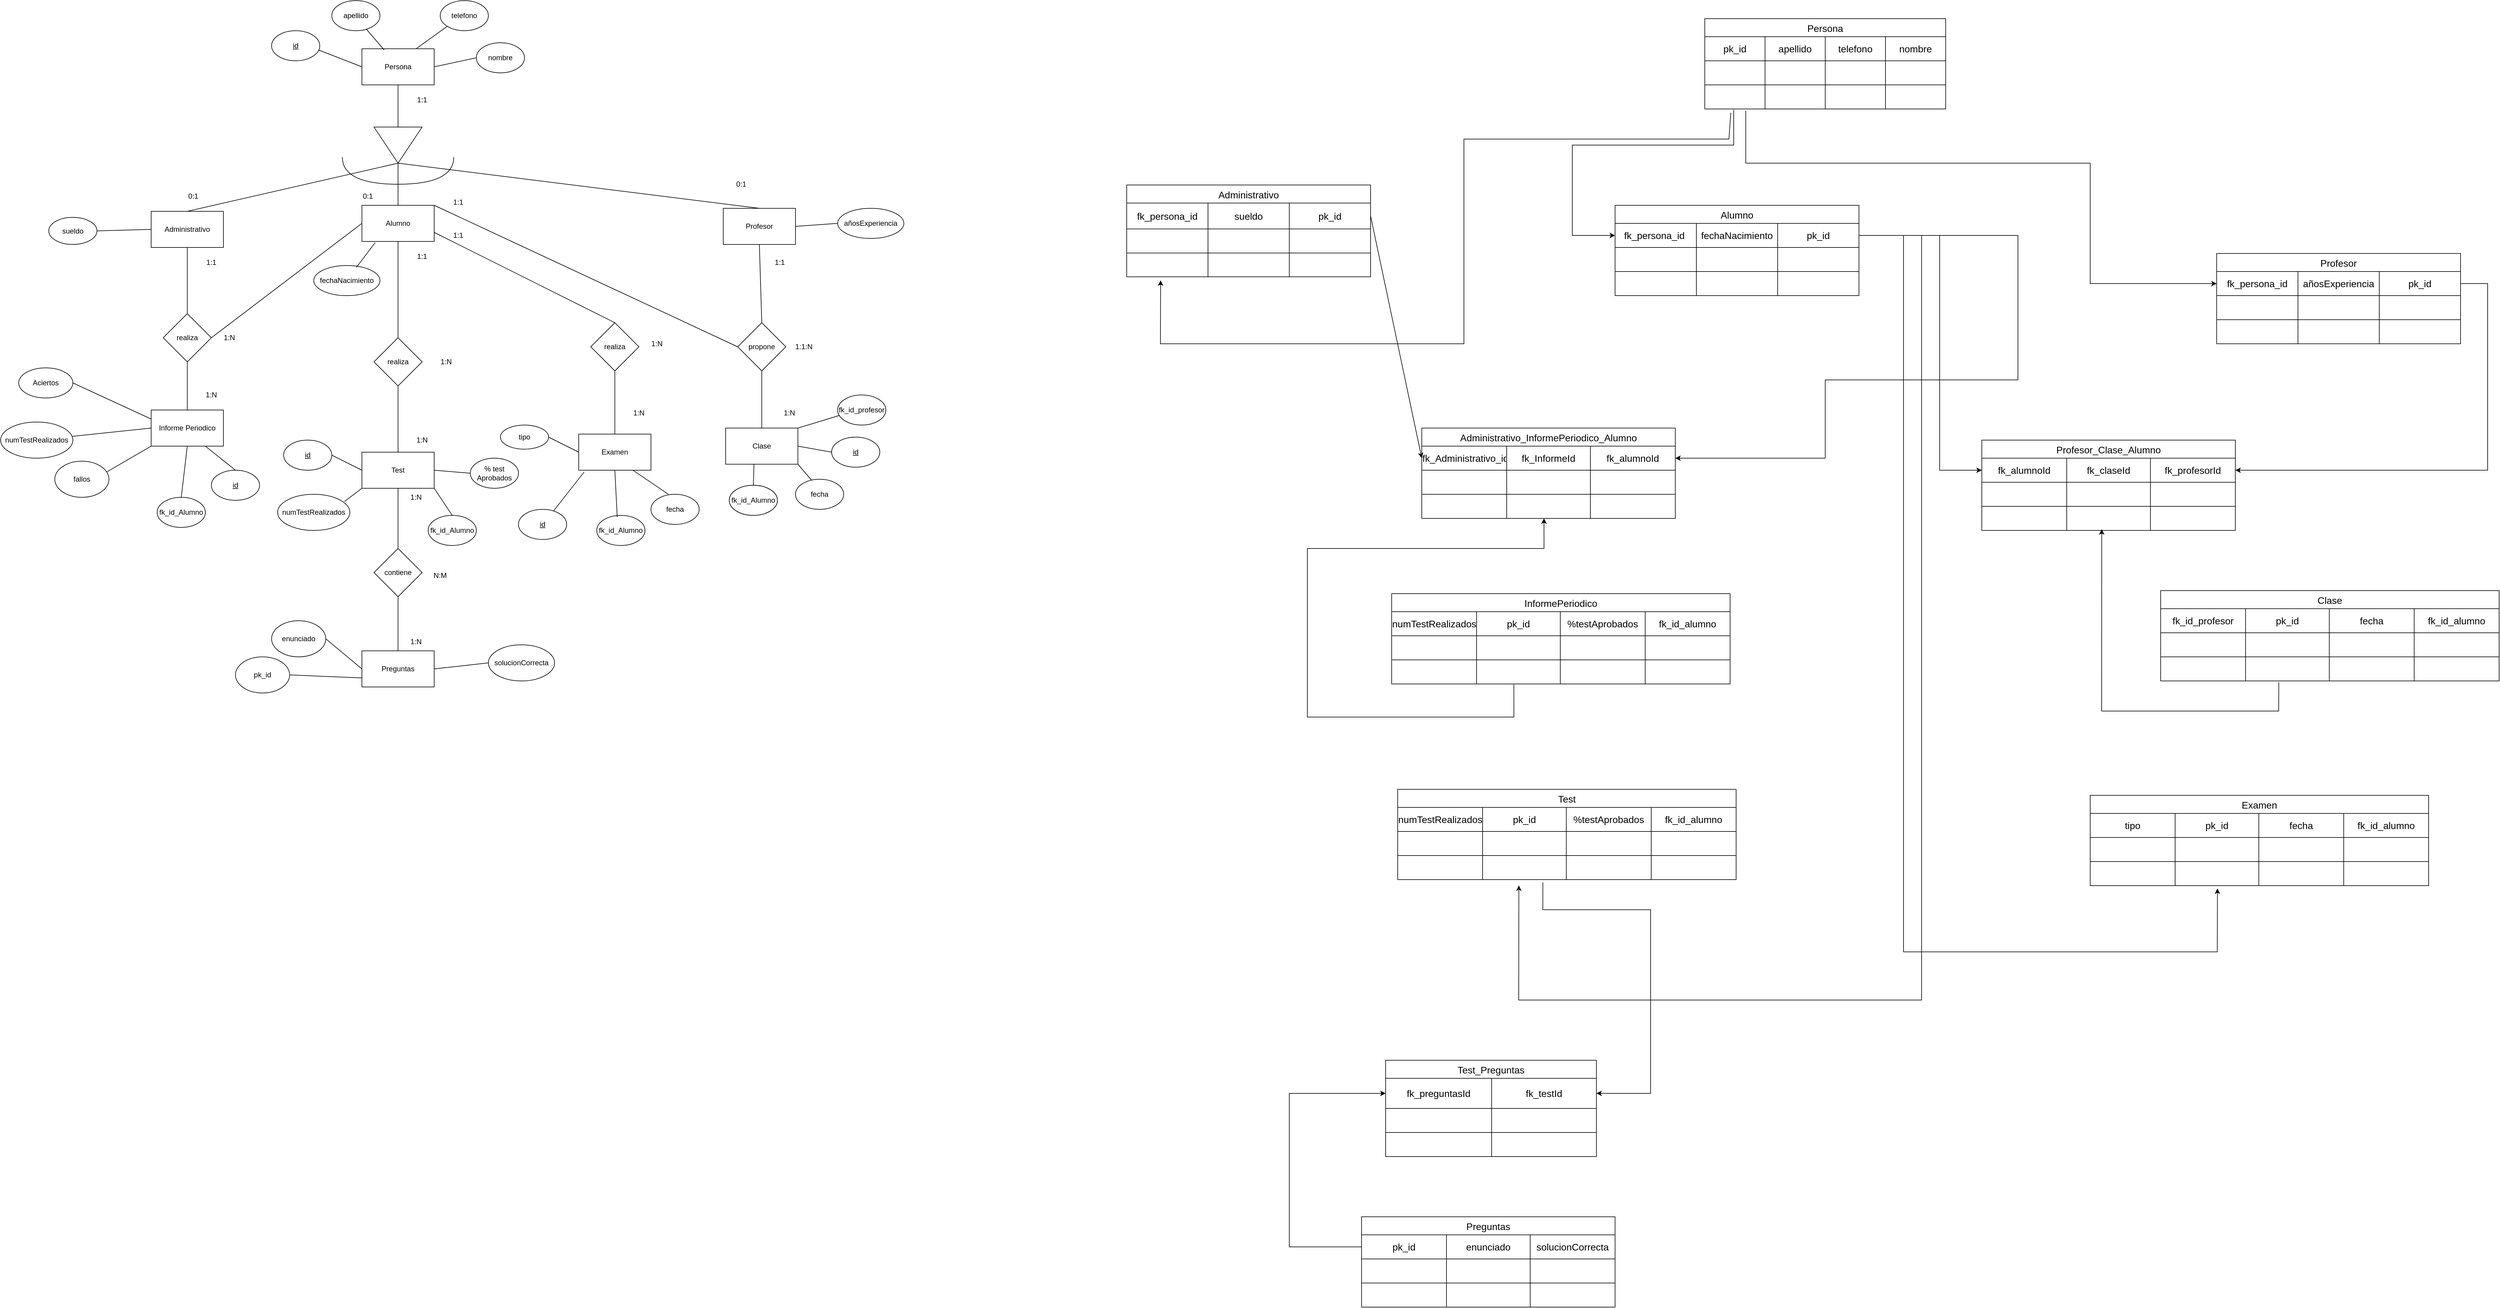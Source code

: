 <mxfile version="24.8.3">
  <diagram name="Página-1" id="A0tKuTQkq2YOdBoyb0Uf">
    <mxGraphModel grid="1" page="1" gridSize="10" guides="1" tooltips="1" connect="1" arrows="1" fold="1" pageScale="1" pageWidth="827" pageHeight="1169" math="0" shadow="0">
      <root>
        <mxCell id="0" />
        <mxCell id="1" parent="0" />
        <mxCell id="80IqMO9L08kLf_JqDXmp-1" value="Persona" style="rounded=0;whiteSpace=wrap;html=1;" vertex="1" parent="1">
          <mxGeometry x="50" y="90" width="120" height="60" as="geometry" />
        </mxCell>
        <mxCell id="80IqMO9L08kLf_JqDXmp-2" value="Profesor" style="rounded=0;whiteSpace=wrap;html=1;" vertex="1" parent="1">
          <mxGeometry x="650" y="355" width="120" height="60" as="geometry" />
        </mxCell>
        <mxCell id="80IqMO9L08kLf_JqDXmp-3" value="Alumno" style="rounded=0;whiteSpace=wrap;html=1;" vertex="1" parent="1">
          <mxGeometry x="50" y="350" width="120" height="60" as="geometry" />
        </mxCell>
        <mxCell id="80IqMO9L08kLf_JqDXmp-4" value="Clase" style="rounded=0;whiteSpace=wrap;html=1;" vertex="1" parent="1">
          <mxGeometry x="654" y="720" width="120" height="60" as="geometry" />
        </mxCell>
        <mxCell id="80IqMO9L08kLf_JqDXmp-6" value="Informe Periodico" style="rounded=0;whiteSpace=wrap;html=1;" vertex="1" parent="1">
          <mxGeometry x="-300" y="690" width="120" height="60" as="geometry" />
        </mxCell>
        <mxCell id="80IqMO9L08kLf_JqDXmp-7" value="Administrativo" style="rounded=0;whiteSpace=wrap;html=1;" vertex="1" parent="1">
          <mxGeometry x="-300" y="360" width="120" height="60" as="geometry" />
        </mxCell>
        <mxCell id="80IqMO9L08kLf_JqDXmp-8" value="" style="endArrow=none;html=1;rounded=0;entryX=1;entryY=0.5;entryDx=0;entryDy=0;exitX=0.5;exitY=0;exitDx=0;exitDy=0;" edge="1" parent="1" source="80IqMO9L08kLf_JqDXmp-7" target="80IqMO9L08kLf_JqDXmp-12">
          <mxGeometry width="50" height="50" relative="1" as="geometry">
            <mxPoint x="-80" y="260" as="sourcePoint" />
            <mxPoint x="-30" y="210" as="targetPoint" />
          </mxGeometry>
        </mxCell>
        <mxCell id="80IqMO9L08kLf_JqDXmp-9" value="" style="endArrow=none;html=1;rounded=0;exitX=0.5;exitY=0;exitDx=0;exitDy=0;entryX=1;entryY=0.5;entryDx=0;entryDy=0;" edge="1" parent="1" source="80IqMO9L08kLf_JqDXmp-3" target="80IqMO9L08kLf_JqDXmp-12">
          <mxGeometry width="50" height="50" relative="1" as="geometry">
            <mxPoint x="130" y="270" as="sourcePoint" />
            <mxPoint x="180" y="220" as="targetPoint" />
          </mxGeometry>
        </mxCell>
        <mxCell id="80IqMO9L08kLf_JqDXmp-10" value="" style="endArrow=none;html=1;rounded=0;exitX=0.5;exitY=0;exitDx=0;exitDy=0;entryX=1;entryY=0.5;entryDx=0;entryDy=0;" edge="1" parent="1" source="80IqMO9L08kLf_JqDXmp-2" target="80IqMO9L08kLf_JqDXmp-12">
          <mxGeometry width="50" height="50" relative="1" as="geometry">
            <mxPoint x="290" y="250" as="sourcePoint" />
            <mxPoint x="340" y="200" as="targetPoint" />
          </mxGeometry>
        </mxCell>
        <mxCell id="80IqMO9L08kLf_JqDXmp-11" value="" style="shape=requiredInterface;html=1;verticalLabelPosition=bottom;sketch=0;direction=south;" vertex="1" parent="1">
          <mxGeometry x="17.5" y="270" width="185" height="45" as="geometry" />
        </mxCell>
        <mxCell id="80IqMO9L08kLf_JqDXmp-12" value="" style="triangle;whiteSpace=wrap;html=1;direction=south;" vertex="1" parent="1">
          <mxGeometry x="70" y="220" width="80" height="60" as="geometry" />
        </mxCell>
        <mxCell id="80IqMO9L08kLf_JqDXmp-13" value="" style="endArrow=none;html=1;rounded=0;exitX=0;exitY=0.5;exitDx=0;exitDy=0;entryX=0.5;entryY=1;entryDx=0;entryDy=0;" edge="1" parent="1" source="80IqMO9L08kLf_JqDXmp-12" target="80IqMO9L08kLf_JqDXmp-1">
          <mxGeometry width="50" height="50" relative="1" as="geometry">
            <mxPoint x="290" y="300" as="sourcePoint" />
            <mxPoint x="340" y="250" as="targetPoint" />
          </mxGeometry>
        </mxCell>
        <mxCell id="80IqMO9L08kLf_JqDXmp-14" value="&lt;u&gt;id&lt;/u&gt;" style="ellipse;whiteSpace=wrap;html=1;" vertex="1" parent="1">
          <mxGeometry x="-100" y="60" width="80" height="50" as="geometry" />
        </mxCell>
        <mxCell id="80IqMO9L08kLf_JqDXmp-15" value="apellido" style="ellipse;whiteSpace=wrap;html=1;" vertex="1" parent="1">
          <mxGeometry y="10" width="80" height="50" as="geometry" />
        </mxCell>
        <mxCell id="80IqMO9L08kLf_JqDXmp-16" value="nombre" style="ellipse;whiteSpace=wrap;html=1;" vertex="1" parent="1">
          <mxGeometry x="240" y="80" width="80" height="50" as="geometry" />
        </mxCell>
        <mxCell id="80IqMO9L08kLf_JqDXmp-17" value="telefono" style="ellipse;whiteSpace=wrap;html=1;" vertex="1" parent="1">
          <mxGeometry x="180" y="10" width="80" height="50" as="geometry" />
        </mxCell>
        <mxCell id="80IqMO9L08kLf_JqDXmp-18" value="" style="endArrow=none;html=1;rounded=0;entryX=0;entryY=0.5;entryDx=0;entryDy=0;exitX=0.975;exitY=0.64;exitDx=0;exitDy=0;exitPerimeter=0;" edge="1" parent="1" source="80IqMO9L08kLf_JqDXmp-14" target="80IqMO9L08kLf_JqDXmp-1">
          <mxGeometry width="50" height="50" relative="1" as="geometry">
            <mxPoint x="-10" y="160" as="sourcePoint" />
            <mxPoint x="40" y="110" as="targetPoint" />
          </mxGeometry>
        </mxCell>
        <mxCell id="80IqMO9L08kLf_JqDXmp-19" value="" style="endArrow=none;html=1;rounded=0;entryX=0;entryY=0.5;entryDx=0;entryDy=0;exitX=1;exitY=0.5;exitDx=0;exitDy=0;" edge="1" parent="1" source="80IqMO9L08kLf_JqDXmp-1" target="80IqMO9L08kLf_JqDXmp-16">
          <mxGeometry width="50" height="50" relative="1" as="geometry">
            <mxPoint x="200" y="180" as="sourcePoint" />
            <mxPoint x="250" y="130" as="targetPoint" />
          </mxGeometry>
        </mxCell>
        <mxCell id="80IqMO9L08kLf_JqDXmp-20" value="" style="endArrow=none;html=1;rounded=0;exitX=0.308;exitY=0.033;exitDx=0;exitDy=0;exitPerimeter=0;entryX=0.713;entryY=0.94;entryDx=0;entryDy=0;entryPerimeter=0;" edge="1" parent="1" source="80IqMO9L08kLf_JqDXmp-1" target="80IqMO9L08kLf_JqDXmp-15">
          <mxGeometry width="50" height="50" relative="1" as="geometry">
            <mxPoint x="90" y="70" as="sourcePoint" />
            <mxPoint x="140" y="20" as="targetPoint" />
          </mxGeometry>
        </mxCell>
        <mxCell id="80IqMO9L08kLf_JqDXmp-21" value="" style="endArrow=none;html=1;rounded=0;entryX=0;entryY=1;entryDx=0;entryDy=0;exitX=0.75;exitY=0;exitDx=0;exitDy=0;" edge="1" parent="1" source="80IqMO9L08kLf_JqDXmp-1" target="80IqMO9L08kLf_JqDXmp-17">
          <mxGeometry width="50" height="50" relative="1" as="geometry">
            <mxPoint x="120" y="70" as="sourcePoint" />
            <mxPoint x="170" y="20" as="targetPoint" />
          </mxGeometry>
        </mxCell>
        <mxCell id="80IqMO9L08kLf_JqDXmp-23" value="fechaNacimiento" style="ellipse;whiteSpace=wrap;html=1;" vertex="1" parent="1">
          <mxGeometry x="-30" y="450" width="110" height="50" as="geometry" />
        </mxCell>
        <mxCell id="80IqMO9L08kLf_JqDXmp-24" value="" style="endArrow=none;html=1;rounded=0;entryX=0.183;entryY=1.033;entryDx=0;entryDy=0;entryPerimeter=0;exitX=0.645;exitY=0.06;exitDx=0;exitDy=0;exitPerimeter=0;" edge="1" parent="1" source="80IqMO9L08kLf_JqDXmp-23" target="80IqMO9L08kLf_JqDXmp-3">
          <mxGeometry width="50" height="50" relative="1" as="geometry">
            <mxPoint x="10" y="470" as="sourcePoint" />
            <mxPoint x="60" y="420" as="targetPoint" />
          </mxGeometry>
        </mxCell>
        <mxCell id="80IqMO9L08kLf_JqDXmp-25" value="añosExperiencia" style="ellipse;whiteSpace=wrap;html=1;" vertex="1" parent="1">
          <mxGeometry x="840" y="355" width="110" height="50" as="geometry" />
        </mxCell>
        <mxCell id="80IqMO9L08kLf_JqDXmp-26" value="" style="endArrow=none;html=1;rounded=0;entryX=1;entryY=0.5;entryDx=0;entryDy=0;exitX=0;exitY=0.5;exitDx=0;exitDy=0;" edge="1" parent="1" source="80IqMO9L08kLf_JqDXmp-25" target="80IqMO9L08kLf_JqDXmp-2">
          <mxGeometry width="50" height="50" relative="1" as="geometry">
            <mxPoint x="600" y="485" as="sourcePoint" />
            <mxPoint x="650" y="435" as="targetPoint" />
          </mxGeometry>
        </mxCell>
        <mxCell id="80IqMO9L08kLf_JqDXmp-27" value="realiza" style="rhombus;whiteSpace=wrap;html=1;" vertex="1" parent="1">
          <mxGeometry x="70" y="570" width="80" height="80" as="geometry" />
        </mxCell>
        <mxCell id="80IqMO9L08kLf_JqDXmp-28" value="Test" style="rounded=0;whiteSpace=wrap;html=1;" vertex="1" parent="1">
          <mxGeometry x="50" y="760" width="120" height="60" as="geometry" />
        </mxCell>
        <mxCell id="80IqMO9L08kLf_JqDXmp-29" value="" style="endArrow=none;html=1;rounded=0;entryX=0.5;entryY=1;entryDx=0;entryDy=0;exitX=0.5;exitY=0;exitDx=0;exitDy=0;" edge="1" parent="1" source="80IqMO9L08kLf_JqDXmp-27" target="80IqMO9L08kLf_JqDXmp-3">
          <mxGeometry width="50" height="50" relative="1" as="geometry">
            <mxPoint x="70" y="550" as="sourcePoint" />
            <mxPoint x="120" y="500" as="targetPoint" />
          </mxGeometry>
        </mxCell>
        <mxCell id="80IqMO9L08kLf_JqDXmp-30" value="" style="endArrow=none;html=1;rounded=0;exitX=0.5;exitY=0;exitDx=0;exitDy=0;entryX=0.5;entryY=1;entryDx=0;entryDy=0;" edge="1" parent="1" source="80IqMO9L08kLf_JqDXmp-28" target="80IqMO9L08kLf_JqDXmp-27">
          <mxGeometry width="50" height="50" relative="1" as="geometry">
            <mxPoint x="100" y="740" as="sourcePoint" />
            <mxPoint x="150" y="690" as="targetPoint" />
          </mxGeometry>
        </mxCell>
        <mxCell id="80IqMO9L08kLf_JqDXmp-31" value="&lt;u&gt;id&lt;/u&gt;" style="ellipse;whiteSpace=wrap;html=1;" vertex="1" parent="1">
          <mxGeometry x="-80" y="740" width="80" height="50" as="geometry" />
        </mxCell>
        <mxCell id="80IqMO9L08kLf_JqDXmp-32" value="numTestRealizados" style="ellipse;whiteSpace=wrap;html=1;" vertex="1" parent="1">
          <mxGeometry x="-90" y="830" width="120" height="60" as="geometry" />
        </mxCell>
        <mxCell id="80IqMO9L08kLf_JqDXmp-33" value="% test Aprobados" style="ellipse;whiteSpace=wrap;html=1;" vertex="1" parent="1">
          <mxGeometry x="230" y="770" width="80" height="50" as="geometry" />
        </mxCell>
        <mxCell id="80IqMO9L08kLf_JqDXmp-34" value="" style="endArrow=none;html=1;rounded=0;exitX=1;exitY=0.5;exitDx=0;exitDy=0;entryX=0;entryY=0.5;entryDx=0;entryDy=0;" edge="1" parent="1" source="80IqMO9L08kLf_JqDXmp-31" target="80IqMO9L08kLf_JqDXmp-28">
          <mxGeometry width="50" height="50" relative="1" as="geometry">
            <mxPoint x="50" y="720" as="sourcePoint" />
            <mxPoint x="100" y="670" as="targetPoint" />
          </mxGeometry>
        </mxCell>
        <mxCell id="80IqMO9L08kLf_JqDXmp-35" value="" style="endArrow=none;html=1;rounded=0;entryX=0;entryY=1;entryDx=0;entryDy=0;exitX=0.925;exitY=0.2;exitDx=0;exitDy=0;exitPerimeter=0;" edge="1" parent="1" source="80IqMO9L08kLf_JqDXmp-32" target="80IqMO9L08kLf_JqDXmp-28">
          <mxGeometry width="50" height="50" relative="1" as="geometry">
            <mxPoint x="50" y="920" as="sourcePoint" />
            <mxPoint x="100" y="870" as="targetPoint" />
          </mxGeometry>
        </mxCell>
        <mxCell id="80IqMO9L08kLf_JqDXmp-36" value="" style="endArrow=none;html=1;rounded=0;exitX=1;exitY=0.5;exitDx=0;exitDy=0;entryX=0;entryY=0.5;entryDx=0;entryDy=0;" edge="1" parent="1" source="80IqMO9L08kLf_JqDXmp-28" target="80IqMO9L08kLf_JqDXmp-33">
          <mxGeometry width="50" height="50" relative="1" as="geometry">
            <mxPoint x="220" y="810" as="sourcePoint" />
            <mxPoint x="270" y="760" as="targetPoint" />
          </mxGeometry>
        </mxCell>
        <mxCell id="80IqMO9L08kLf_JqDXmp-37" value="realiza" style="rhombus;whiteSpace=wrap;html=1;" vertex="1" parent="1">
          <mxGeometry x="-280" y="530" width="80" height="80" as="geometry" />
        </mxCell>
        <mxCell id="80IqMO9L08kLf_JqDXmp-39" value="" style="endArrow=none;html=1;rounded=0;entryX=0.5;entryY=1;entryDx=0;entryDy=0;exitX=0.5;exitY=0;exitDx=0;exitDy=0;" edge="1" parent="1" source="80IqMO9L08kLf_JqDXmp-6" target="80IqMO9L08kLf_JqDXmp-37">
          <mxGeometry width="50" height="50" relative="1" as="geometry">
            <mxPoint x="-370" y="720" as="sourcePoint" />
            <mxPoint x="-320" y="670" as="targetPoint" />
          </mxGeometry>
        </mxCell>
        <mxCell id="80IqMO9L08kLf_JqDXmp-40" value="" style="endArrow=none;html=1;rounded=0;entryX=0.5;entryY=1;entryDx=0;entryDy=0;exitX=0.5;exitY=0;exitDx=0;exitDy=0;" edge="1" parent="1" source="80IqMO9L08kLf_JqDXmp-37" target="80IqMO9L08kLf_JqDXmp-7">
          <mxGeometry width="50" height="50" relative="1" as="geometry">
            <mxPoint x="-200" y="500" as="sourcePoint" />
            <mxPoint x="-150" y="450" as="targetPoint" />
          </mxGeometry>
        </mxCell>
        <mxCell id="80IqMO9L08kLf_JqDXmp-42" value="numTestRealizados" style="ellipse;whiteSpace=wrap;html=1;" vertex="1" parent="1">
          <mxGeometry x="-550" y="710" width="120" height="60" as="geometry" />
        </mxCell>
        <mxCell id="80IqMO9L08kLf_JqDXmp-43" value="" style="endArrow=none;html=1;rounded=0;entryX=0;entryY=0.5;entryDx=0;entryDy=0;" edge="1" parent="1" source="80IqMO9L08kLf_JqDXmp-42" target="80IqMO9L08kLf_JqDXmp-6">
          <mxGeometry width="50" height="50" relative="1" as="geometry">
            <mxPoint x="-400" y="780" as="sourcePoint" />
            <mxPoint x="-350" y="730" as="targetPoint" />
          </mxGeometry>
        </mxCell>
        <mxCell id="80IqMO9L08kLf_JqDXmp-44" value="fallos" style="ellipse;whiteSpace=wrap;html=1;" vertex="1" parent="1">
          <mxGeometry x="-460" y="775" width="90" height="60" as="geometry" />
        </mxCell>
        <mxCell id="80IqMO9L08kLf_JqDXmp-45" value="Aciertos" style="ellipse;whiteSpace=wrap;html=1;" vertex="1" parent="1">
          <mxGeometry x="-520" y="620" width="90" height="50" as="geometry" />
        </mxCell>
        <mxCell id="80IqMO9L08kLf_JqDXmp-46" value="" style="endArrow=none;html=1;rounded=0;exitX=1;exitY=0.5;exitDx=0;exitDy=0;entryX=0;entryY=0.25;entryDx=0;entryDy=0;" edge="1" parent="1" source="80IqMO9L08kLf_JqDXmp-45" target="80IqMO9L08kLf_JqDXmp-6">
          <mxGeometry width="50" height="50" relative="1" as="geometry">
            <mxPoint x="-400" y="690" as="sourcePoint" />
            <mxPoint x="-350" y="640" as="targetPoint" />
          </mxGeometry>
        </mxCell>
        <mxCell id="80IqMO9L08kLf_JqDXmp-47" value="" style="endArrow=none;html=1;rounded=0;entryX=0;entryY=1;entryDx=0;entryDy=0;exitX=0.956;exitY=0.3;exitDx=0;exitDy=0;exitPerimeter=0;" edge="1" parent="1" source="80IqMO9L08kLf_JqDXmp-44" target="80IqMO9L08kLf_JqDXmp-6">
          <mxGeometry width="50" height="50" relative="1" as="geometry">
            <mxPoint x="-330" y="840" as="sourcePoint" />
            <mxPoint x="-280" y="790" as="targetPoint" />
          </mxGeometry>
        </mxCell>
        <mxCell id="80IqMO9L08kLf_JqDXmp-48" value="propone" style="rhombus;whiteSpace=wrap;html=1;" vertex="1" parent="1">
          <mxGeometry x="674" y="545" width="80" height="80" as="geometry" />
        </mxCell>
        <mxCell id="80IqMO9L08kLf_JqDXmp-49" value="" style="endArrow=none;html=1;rounded=0;exitX=0.5;exitY=0;exitDx=0;exitDy=0;entryX=0.5;entryY=1;entryDx=0;entryDy=0;" edge="1" parent="1" source="80IqMO9L08kLf_JqDXmp-48" target="80IqMO9L08kLf_JqDXmp-2">
          <mxGeometry width="50" height="50" relative="1" as="geometry">
            <mxPoint x="630" y="515" as="sourcePoint" />
            <mxPoint x="680" y="465" as="targetPoint" />
          </mxGeometry>
        </mxCell>
        <mxCell id="80IqMO9L08kLf_JqDXmp-50" value="" style="endArrow=none;html=1;rounded=0;exitX=0.5;exitY=0;exitDx=0;exitDy=0;entryX=0.5;entryY=1;entryDx=0;entryDy=0;" edge="1" parent="1" source="80IqMO9L08kLf_JqDXmp-4" target="80IqMO9L08kLf_JqDXmp-48">
          <mxGeometry width="50" height="50" relative="1" as="geometry">
            <mxPoint x="720" y="735" as="sourcePoint" />
            <mxPoint x="770" y="685" as="targetPoint" />
          </mxGeometry>
        </mxCell>
        <mxCell id="80IqMO9L08kLf_JqDXmp-51" value="&lt;u&gt;id&lt;/u&gt;" style="ellipse;whiteSpace=wrap;html=1;" vertex="1" parent="1">
          <mxGeometry x="830" y="735" width="80" height="50" as="geometry" />
        </mxCell>
        <mxCell id="80IqMO9L08kLf_JqDXmp-52" value="fecha" style="ellipse;whiteSpace=wrap;html=1;" vertex="1" parent="1">
          <mxGeometry x="770" y="805" width="80" height="50" as="geometry" />
        </mxCell>
        <mxCell id="80IqMO9L08kLf_JqDXmp-53" value="fk_id_Alumno" style="ellipse;whiteSpace=wrap;html=1;" vertex="1" parent="1">
          <mxGeometry x="660" y="815" width="80" height="50" as="geometry" />
        </mxCell>
        <mxCell id="80IqMO9L08kLf_JqDXmp-54" value="" style="endArrow=none;html=1;rounded=0;exitX=0.5;exitY=0;exitDx=0;exitDy=0;entryX=0.392;entryY=1;entryDx=0;entryDy=0;entryPerimeter=0;" edge="1" parent="1" source="80IqMO9L08kLf_JqDXmp-53" target="80IqMO9L08kLf_JqDXmp-4">
          <mxGeometry width="50" height="50" relative="1" as="geometry">
            <mxPoint x="680" y="845" as="sourcePoint" />
            <mxPoint x="730" y="795" as="targetPoint" />
          </mxGeometry>
        </mxCell>
        <mxCell id="80IqMO9L08kLf_JqDXmp-55" value="" style="endArrow=none;html=1;rounded=0;exitX=1;exitY=1;exitDx=0;exitDy=0;entryX=0.338;entryY=0.04;entryDx=0;entryDy=0;entryPerimeter=0;" edge="1" parent="1" source="80IqMO9L08kLf_JqDXmp-4" target="80IqMO9L08kLf_JqDXmp-52">
          <mxGeometry width="50" height="50" relative="1" as="geometry">
            <mxPoint x="800" y="835" as="sourcePoint" />
            <mxPoint x="850" y="785" as="targetPoint" />
          </mxGeometry>
        </mxCell>
        <mxCell id="80IqMO9L08kLf_JqDXmp-56" value="" style="endArrow=none;html=1;rounded=0;exitX=1;exitY=0.5;exitDx=0;exitDy=0;entryX=0;entryY=0.5;entryDx=0;entryDy=0;" edge="1" parent="1" source="80IqMO9L08kLf_JqDXmp-4" target="80IqMO9L08kLf_JqDXmp-51">
          <mxGeometry width="50" height="50" relative="1" as="geometry">
            <mxPoint x="810" y="745" as="sourcePoint" />
            <mxPoint x="860" y="695" as="targetPoint" />
          </mxGeometry>
        </mxCell>
        <mxCell id="80IqMO9L08kLf_JqDXmp-58" value="fk_id_Alumno" style="ellipse;whiteSpace=wrap;html=1;" vertex="1" parent="1">
          <mxGeometry x="660" y="815" width="80" height="50" as="geometry" />
        </mxCell>
        <mxCell id="80IqMO9L08kLf_JqDXmp-59" value="fk_id_profesor" style="ellipse;whiteSpace=wrap;html=1;" vertex="1" parent="1">
          <mxGeometry x="840" y="665" width="80" height="50" as="geometry" />
        </mxCell>
        <mxCell id="80IqMO9L08kLf_JqDXmp-60" value="" style="endArrow=none;html=1;rounded=0;exitX=1;exitY=0;exitDx=0;exitDy=0;entryX=0.038;entryY=0.68;entryDx=0;entryDy=0;entryPerimeter=0;" edge="1" parent="1" source="80IqMO9L08kLf_JqDXmp-4" target="80IqMO9L08kLf_JqDXmp-59">
          <mxGeometry width="50" height="50" relative="1" as="geometry">
            <mxPoint x="780" y="685" as="sourcePoint" />
            <mxPoint x="830" y="695" as="targetPoint" />
          </mxGeometry>
        </mxCell>
        <mxCell id="80IqMO9L08kLf_JqDXmp-61" value="fk_id_Alumno" style="ellipse;whiteSpace=wrap;html=1;" vertex="1" parent="1">
          <mxGeometry x="160" y="865" width="80" height="50" as="geometry" />
        </mxCell>
        <mxCell id="80IqMO9L08kLf_JqDXmp-62" value="" style="endArrow=none;html=1;rounded=0;exitX=0.5;exitY=0;exitDx=0;exitDy=0;entryX=1;entryY=1;entryDx=0;entryDy=0;" edge="1" parent="1" source="80IqMO9L08kLf_JqDXmp-61" target="80IqMO9L08kLf_JqDXmp-28">
          <mxGeometry width="50" height="50" relative="1" as="geometry">
            <mxPoint x="220" y="930" as="sourcePoint" />
            <mxPoint x="270" y="880" as="targetPoint" />
          </mxGeometry>
        </mxCell>
        <mxCell id="80IqMO9L08kLf_JqDXmp-63" value="fk_id_Alumno" style="ellipse;whiteSpace=wrap;html=1;" vertex="1" parent="1">
          <mxGeometry x="-290" y="835" width="80" height="50" as="geometry" />
        </mxCell>
        <mxCell id="80IqMO9L08kLf_JqDXmp-64" value="" style="endArrow=none;html=1;rounded=0;exitX=0.5;exitY=0;exitDx=0;exitDy=0;entryX=0.5;entryY=1;entryDx=0;entryDy=0;" edge="1" parent="1" source="80IqMO9L08kLf_JqDXmp-63" target="80IqMO9L08kLf_JqDXmp-6">
          <mxGeometry width="50" height="50" relative="1" as="geometry">
            <mxPoint x="-270" y="820" as="sourcePoint" />
            <mxPoint x="-220" y="770" as="targetPoint" />
          </mxGeometry>
        </mxCell>
        <mxCell id="80IqMO9L08kLf_JqDXmp-65" value="Examen" style="rounded=0;whiteSpace=wrap;html=1;" vertex="1" parent="1">
          <mxGeometry x="410" y="730" width="120" height="60" as="geometry" />
        </mxCell>
        <mxCell id="80IqMO9L08kLf_JqDXmp-66" value="realiza" style="rhombus;whiteSpace=wrap;html=1;" vertex="1" parent="1">
          <mxGeometry x="430" y="545" width="80" height="80" as="geometry" />
        </mxCell>
        <mxCell id="80IqMO9L08kLf_JqDXmp-67" value="" style="endArrow=none;html=1;rounded=0;exitX=1;exitY=0.75;exitDx=0;exitDy=0;entryX=0.5;entryY=0;entryDx=0;entryDy=0;" edge="1" parent="1" source="80IqMO9L08kLf_JqDXmp-3" target="80IqMO9L08kLf_JqDXmp-66">
          <mxGeometry width="50" height="50" relative="1" as="geometry">
            <mxPoint x="230" y="500" as="sourcePoint" />
            <mxPoint x="280" y="450" as="targetPoint" />
          </mxGeometry>
        </mxCell>
        <mxCell id="80IqMO9L08kLf_JqDXmp-68" value="" style="endArrow=none;html=1;rounded=0;exitX=0.5;exitY=0;exitDx=0;exitDy=0;entryX=0.5;entryY=1;entryDx=0;entryDy=0;" edge="1" parent="1" source="80IqMO9L08kLf_JqDXmp-65" target="80IqMO9L08kLf_JqDXmp-66">
          <mxGeometry width="50" height="50" relative="1" as="geometry">
            <mxPoint x="450" y="710" as="sourcePoint" />
            <mxPoint x="469" y="630" as="targetPoint" />
          </mxGeometry>
        </mxCell>
        <mxCell id="80IqMO9L08kLf_JqDXmp-69" value="fk_id_Alumno" style="ellipse;whiteSpace=wrap;html=1;" vertex="1" parent="1">
          <mxGeometry x="440" y="865" width="80" height="50" as="geometry" />
        </mxCell>
        <mxCell id="80IqMO9L08kLf_JqDXmp-70" value="&lt;u&gt;id&lt;/u&gt;" style="ellipse;whiteSpace=wrap;html=1;" vertex="1" parent="1">
          <mxGeometry x="310" y="855" width="80" height="50" as="geometry" />
        </mxCell>
        <mxCell id="80IqMO9L08kLf_JqDXmp-71" value="fecha" style="ellipse;whiteSpace=wrap;html=1;" vertex="1" parent="1">
          <mxGeometry x="530" y="830" width="80" height="50" as="geometry" />
        </mxCell>
        <mxCell id="80IqMO9L08kLf_JqDXmp-72" value="" style="endArrow=none;html=1;rounded=0;exitX=0.725;exitY=0.06;exitDx=0;exitDy=0;exitPerimeter=0;entryX=0.075;entryY=1.05;entryDx=0;entryDy=0;entryPerimeter=0;" edge="1" parent="1" source="80IqMO9L08kLf_JqDXmp-70" target="80IqMO9L08kLf_JqDXmp-65">
          <mxGeometry width="50" height="50" relative="1" as="geometry">
            <mxPoint x="400" y="860" as="sourcePoint" />
            <mxPoint x="450" y="810" as="targetPoint" />
          </mxGeometry>
        </mxCell>
        <mxCell id="80IqMO9L08kLf_JqDXmp-73" value="tipo" style="ellipse;whiteSpace=wrap;html=1;" vertex="1" parent="1">
          <mxGeometry x="280" y="715" width="80" height="40" as="geometry" />
        </mxCell>
        <mxCell id="80IqMO9L08kLf_JqDXmp-74" value="" style="endArrow=none;html=1;rounded=0;exitX=0.425;exitY=0.06;exitDx=0;exitDy=0;exitPerimeter=0;entryX=0.5;entryY=1;entryDx=0;entryDy=0;" edge="1" parent="1" source="80IqMO9L08kLf_JqDXmp-69" target="80IqMO9L08kLf_JqDXmp-65">
          <mxGeometry width="50" height="50" relative="1" as="geometry">
            <mxPoint x="430" y="860" as="sourcePoint" />
            <mxPoint x="480" y="810" as="targetPoint" />
          </mxGeometry>
        </mxCell>
        <mxCell id="80IqMO9L08kLf_JqDXmp-75" value="" style="endArrow=none;html=1;rounded=0;exitX=1;exitY=0.5;exitDx=0;exitDy=0;entryX=0;entryY=0.5;entryDx=0;entryDy=0;" edge="1" parent="1" source="80IqMO9L08kLf_JqDXmp-73" target="80IqMO9L08kLf_JqDXmp-65">
          <mxGeometry width="50" height="50" relative="1" as="geometry">
            <mxPoint x="390" y="680" as="sourcePoint" />
            <mxPoint x="440" y="630" as="targetPoint" />
          </mxGeometry>
        </mxCell>
        <mxCell id="80IqMO9L08kLf_JqDXmp-76" value="" style="endArrow=none;html=1;rounded=0;exitX=0.363;exitY=0;exitDx=0;exitDy=0;exitPerimeter=0;entryX=0.75;entryY=1;entryDx=0;entryDy=0;" edge="1" parent="1" source="80IqMO9L08kLf_JqDXmp-71" target="80IqMO9L08kLf_JqDXmp-65">
          <mxGeometry width="50" height="50" relative="1" as="geometry">
            <mxPoint x="540" y="830" as="sourcePoint" />
            <mxPoint x="590" y="780" as="targetPoint" />
          </mxGeometry>
        </mxCell>
        <mxCell id="80IqMO9L08kLf_JqDXmp-78" value="1:N" style="text;html=1;align=center;verticalAlign=middle;whiteSpace=wrap;rounded=0;" vertex="1" parent="1">
          <mxGeometry x="-230" y="650" width="60" height="30" as="geometry" />
        </mxCell>
        <mxCell id="80IqMO9L08kLf_JqDXmp-79" value="1:1" style="text;html=1;align=center;verticalAlign=middle;whiteSpace=wrap;rounded=0;" vertex="1" parent="1">
          <mxGeometry x="-230" y="430" width="60" height="30" as="geometry" />
        </mxCell>
        <mxCell id="80IqMO9L08kLf_JqDXmp-80" value="1:N" style="text;html=1;align=center;verticalAlign=middle;whiteSpace=wrap;rounded=0;" vertex="1" parent="1">
          <mxGeometry x="-200" y="555" width="60" height="30" as="geometry" />
        </mxCell>
        <mxCell id="80IqMO9L08kLf_JqDXmp-81" value="1:N" style="text;html=1;align=center;verticalAlign=middle;whiteSpace=wrap;rounded=0;" vertex="1" parent="1">
          <mxGeometry x="120" y="725" width="60" height="30" as="geometry" />
        </mxCell>
        <mxCell id="80IqMO9L08kLf_JqDXmp-82" value="1:1" style="text;html=1;align=center;verticalAlign=middle;whiteSpace=wrap;rounded=0;" vertex="1" parent="1">
          <mxGeometry x="120" y="420" width="60" height="30" as="geometry" />
        </mxCell>
        <mxCell id="80IqMO9L08kLf_JqDXmp-83" value="1:N" style="text;html=1;align=center;verticalAlign=middle;whiteSpace=wrap;rounded=0;" vertex="1" parent="1">
          <mxGeometry x="160" y="595" width="60" height="30" as="geometry" />
        </mxCell>
        <mxCell id="80IqMO9L08kLf_JqDXmp-84" value="1:N" style="text;html=1;align=center;verticalAlign=middle;whiteSpace=wrap;rounded=0;" vertex="1" parent="1">
          <mxGeometry x="480" y="680" width="60" height="30" as="geometry" />
        </mxCell>
        <mxCell id="80IqMO9L08kLf_JqDXmp-85" value="1:1" style="text;html=1;align=center;verticalAlign=middle;whiteSpace=wrap;rounded=0;" vertex="1" parent="1">
          <mxGeometry x="180" y="385" width="60" height="30" as="geometry" />
        </mxCell>
        <mxCell id="80IqMO9L08kLf_JqDXmp-86" value="1:N" style="text;html=1;align=center;verticalAlign=middle;whiteSpace=wrap;rounded=0;" vertex="1" parent="1">
          <mxGeometry x="510" y="565" width="60" height="30" as="geometry" />
        </mxCell>
        <mxCell id="80IqMO9L08kLf_JqDXmp-87" value="1:N" style="text;html=1;align=center;verticalAlign=middle;whiteSpace=wrap;rounded=0;" vertex="1" parent="1">
          <mxGeometry x="730" y="680" width="60" height="30" as="geometry" />
        </mxCell>
        <mxCell id="80IqMO9L08kLf_JqDXmp-88" value="1:1:N" style="text;html=1;align=center;verticalAlign=middle;whiteSpace=wrap;rounded=0;" vertex="1" parent="1">
          <mxGeometry x="754" y="570" width="60" height="30" as="geometry" />
        </mxCell>
        <mxCell id="80IqMO9L08kLf_JqDXmp-89" value="1:1" style="text;html=1;align=center;verticalAlign=middle;whiteSpace=wrap;rounded=0;" vertex="1" parent="1">
          <mxGeometry x="714" y="430" width="60" height="30" as="geometry" />
        </mxCell>
        <mxCell id="80IqMO9L08kLf_JqDXmp-90" value="1:1" style="text;html=1;align=center;verticalAlign=middle;whiteSpace=wrap;rounded=0;" vertex="1" parent="1">
          <mxGeometry x="120" y="160" width="60" height="30" as="geometry" />
        </mxCell>
        <mxCell id="80IqMO9L08kLf_JqDXmp-91" value="0:1" style="text;html=1;align=center;verticalAlign=middle;whiteSpace=wrap;rounded=0;" vertex="1" parent="1">
          <mxGeometry x="30" y="320" width="60" height="30" as="geometry" />
        </mxCell>
        <mxCell id="80IqMO9L08kLf_JqDXmp-92" value="0:1" style="text;html=1;align=center;verticalAlign=middle;whiteSpace=wrap;rounded=0;" vertex="1" parent="1">
          <mxGeometry x="-260" y="320" width="60" height="30" as="geometry" />
        </mxCell>
        <mxCell id="80IqMO9L08kLf_JqDXmp-93" value="0:1" style="text;html=1;align=center;verticalAlign=middle;whiteSpace=wrap;rounded=0;" vertex="1" parent="1">
          <mxGeometry x="650" y="300" width="60" height="30" as="geometry" />
        </mxCell>
        <mxCell id="80IqMO9L08kLf_JqDXmp-94" value="&lt;u&gt;id&lt;/u&gt;" style="ellipse;whiteSpace=wrap;html=1;" vertex="1" parent="1">
          <mxGeometry x="-200" y="790" width="80" height="50" as="geometry" />
        </mxCell>
        <mxCell id="80IqMO9L08kLf_JqDXmp-95" value="" style="endArrow=none;html=1;rounded=0;exitX=0.5;exitY=0;exitDx=0;exitDy=0;entryX=0.75;entryY=1;entryDx=0;entryDy=0;" edge="1" parent="1" source="80IqMO9L08kLf_JqDXmp-94" target="80IqMO9L08kLf_JqDXmp-6">
          <mxGeometry width="50" height="50" relative="1" as="geometry">
            <mxPoint x="-170" y="780" as="sourcePoint" />
            <mxPoint x="-120" y="730" as="targetPoint" />
          </mxGeometry>
        </mxCell>
        <mxCell id="80IqMO9L08kLf_JqDXmp-96" value="Preguntas" style="rounded=0;whiteSpace=wrap;html=1;" vertex="1" parent="1">
          <mxGeometry x="50" y="1090" width="120" height="60" as="geometry" />
        </mxCell>
        <mxCell id="80IqMO9L08kLf_JqDXmp-97" value="contiene" style="rhombus;whiteSpace=wrap;html=1;" vertex="1" parent="1">
          <mxGeometry x="70" y="920" width="80" height="80" as="geometry" />
        </mxCell>
        <mxCell id="80IqMO9L08kLf_JqDXmp-98" value="" style="endArrow=none;html=1;rounded=0;entryX=0.5;entryY=1;entryDx=0;entryDy=0;exitX=0.5;exitY=0;exitDx=0;exitDy=0;" edge="1" parent="1" source="80IqMO9L08kLf_JqDXmp-97" target="80IqMO9L08kLf_JqDXmp-28">
          <mxGeometry width="50" height="50" relative="1" as="geometry">
            <mxPoint x="20" y="910" as="sourcePoint" />
            <mxPoint x="70" y="860" as="targetPoint" />
          </mxGeometry>
        </mxCell>
        <mxCell id="80IqMO9L08kLf_JqDXmp-99" value="" style="endArrow=none;html=1;rounded=0;exitX=0.5;exitY=0;exitDx=0;exitDy=0;entryX=0.5;entryY=1;entryDx=0;entryDy=0;" edge="1" parent="1" source="80IqMO9L08kLf_JqDXmp-96" target="80IqMO9L08kLf_JqDXmp-97">
          <mxGeometry width="50" height="50" relative="1" as="geometry">
            <mxPoint x="100" y="1080" as="sourcePoint" />
            <mxPoint x="150" y="1030" as="targetPoint" />
          </mxGeometry>
        </mxCell>
        <mxCell id="80IqMO9L08kLf_JqDXmp-100" value="enunciado" style="ellipse;whiteSpace=wrap;html=1;" vertex="1" parent="1">
          <mxGeometry x="-100" y="1040" width="90" height="60" as="geometry" />
        </mxCell>
        <mxCell id="80IqMO9L08kLf_JqDXmp-101" value="" style="endArrow=none;html=1;rounded=0;entryX=0;entryY=0.5;entryDx=0;entryDy=0;exitX=1;exitY=0.5;exitDx=0;exitDy=0;" edge="1" parent="1" source="80IqMO9L08kLf_JqDXmp-100" target="80IqMO9L08kLf_JqDXmp-96">
          <mxGeometry width="50" height="50" relative="1" as="geometry">
            <mxPoint x="-50" y="1160" as="sourcePoint" />
            <mxPoint y="1110" as="targetPoint" />
          </mxGeometry>
        </mxCell>
        <mxCell id="-_hjf6f2TeY9m6gbgmaV-1" value="Persona" style="shape=table;startSize=30;container=1;collapsible=0;childLayout=tableLayout;strokeColor=default;fontSize=16;" vertex="1" parent="1">
          <mxGeometry x="2280" y="40" width="400" height="150" as="geometry" />
        </mxCell>
        <mxCell id="-_hjf6f2TeY9m6gbgmaV-2" value="" style="shape=tableRow;horizontal=0;startSize=0;swimlaneHead=0;swimlaneBody=0;strokeColor=inherit;top=0;left=0;bottom=0;right=0;collapsible=0;dropTarget=0;fillColor=none;points=[[0,0.5],[1,0.5]];portConstraint=eastwest;fontSize=16;" vertex="1" parent="-_hjf6f2TeY9m6gbgmaV-1">
          <mxGeometry y="30" width="400" height="40" as="geometry" />
        </mxCell>
        <mxCell id="-_hjf6f2TeY9m6gbgmaV-3" value="pk_id" style="shape=partialRectangle;html=1;whiteSpace=wrap;connectable=0;strokeColor=inherit;overflow=hidden;fillColor=none;top=0;left=0;bottom=0;right=0;pointerEvents=1;fontSize=16;" vertex="1" parent="-_hjf6f2TeY9m6gbgmaV-2">
          <mxGeometry width="100" height="40" as="geometry">
            <mxRectangle width="100" height="40" as="alternateBounds" />
          </mxGeometry>
        </mxCell>
        <mxCell id="-_hjf6f2TeY9m6gbgmaV-4" value="apellido" style="shape=partialRectangle;html=1;whiteSpace=wrap;connectable=0;strokeColor=inherit;overflow=hidden;fillColor=none;top=0;left=0;bottom=0;right=0;pointerEvents=1;fontSize=16;" vertex="1" parent="-_hjf6f2TeY9m6gbgmaV-2">
          <mxGeometry x="100" width="100" height="40" as="geometry">
            <mxRectangle width="100" height="40" as="alternateBounds" />
          </mxGeometry>
        </mxCell>
        <mxCell id="-_hjf6f2TeY9m6gbgmaV-5" value="telefono" style="shape=partialRectangle;html=1;whiteSpace=wrap;connectable=0;strokeColor=inherit;overflow=hidden;fillColor=none;top=0;left=0;bottom=0;right=0;pointerEvents=1;fontSize=16;" vertex="1" parent="-_hjf6f2TeY9m6gbgmaV-2">
          <mxGeometry x="200" width="100" height="40" as="geometry">
            <mxRectangle width="100" height="40" as="alternateBounds" />
          </mxGeometry>
        </mxCell>
        <mxCell id="-_hjf6f2TeY9m6gbgmaV-14" value="nombre" style="shape=partialRectangle;html=1;whiteSpace=wrap;connectable=0;strokeColor=inherit;overflow=hidden;fillColor=none;top=0;left=0;bottom=0;right=0;pointerEvents=1;fontSize=16;" vertex="1" parent="-_hjf6f2TeY9m6gbgmaV-2">
          <mxGeometry x="300" width="100" height="40" as="geometry">
            <mxRectangle width="100" height="40" as="alternateBounds" />
          </mxGeometry>
        </mxCell>
        <mxCell id="-_hjf6f2TeY9m6gbgmaV-6" value="" style="shape=tableRow;horizontal=0;startSize=0;swimlaneHead=0;swimlaneBody=0;strokeColor=inherit;top=0;left=0;bottom=0;right=0;collapsible=0;dropTarget=0;fillColor=none;points=[[0,0.5],[1,0.5]];portConstraint=eastwest;fontSize=16;" vertex="1" parent="-_hjf6f2TeY9m6gbgmaV-1">
          <mxGeometry y="70" width="400" height="40" as="geometry" />
        </mxCell>
        <mxCell id="-_hjf6f2TeY9m6gbgmaV-7" value="" style="shape=partialRectangle;html=1;whiteSpace=wrap;connectable=0;strokeColor=inherit;overflow=hidden;fillColor=none;top=0;left=0;bottom=0;right=0;pointerEvents=1;fontSize=16;" vertex="1" parent="-_hjf6f2TeY9m6gbgmaV-6">
          <mxGeometry width="100" height="40" as="geometry">
            <mxRectangle width="100" height="40" as="alternateBounds" />
          </mxGeometry>
        </mxCell>
        <mxCell id="-_hjf6f2TeY9m6gbgmaV-8" value="" style="shape=partialRectangle;html=1;whiteSpace=wrap;connectable=0;strokeColor=inherit;overflow=hidden;fillColor=none;top=0;left=0;bottom=0;right=0;pointerEvents=1;fontSize=16;" vertex="1" parent="-_hjf6f2TeY9m6gbgmaV-6">
          <mxGeometry x="100" width="100" height="40" as="geometry">
            <mxRectangle width="100" height="40" as="alternateBounds" />
          </mxGeometry>
        </mxCell>
        <mxCell id="-_hjf6f2TeY9m6gbgmaV-9" value="" style="shape=partialRectangle;html=1;whiteSpace=wrap;connectable=0;strokeColor=inherit;overflow=hidden;fillColor=none;top=0;left=0;bottom=0;right=0;pointerEvents=1;fontSize=16;" vertex="1" parent="-_hjf6f2TeY9m6gbgmaV-6">
          <mxGeometry x="200" width="100" height="40" as="geometry">
            <mxRectangle width="100" height="40" as="alternateBounds" />
          </mxGeometry>
        </mxCell>
        <mxCell id="-_hjf6f2TeY9m6gbgmaV-15" style="shape=partialRectangle;html=1;whiteSpace=wrap;connectable=0;strokeColor=inherit;overflow=hidden;fillColor=none;top=0;left=0;bottom=0;right=0;pointerEvents=1;fontSize=16;" vertex="1" parent="-_hjf6f2TeY9m6gbgmaV-6">
          <mxGeometry x="300" width="100" height="40" as="geometry">
            <mxRectangle width="100" height="40" as="alternateBounds" />
          </mxGeometry>
        </mxCell>
        <mxCell id="-_hjf6f2TeY9m6gbgmaV-10" value="" style="shape=tableRow;horizontal=0;startSize=0;swimlaneHead=0;swimlaneBody=0;strokeColor=inherit;top=0;left=0;bottom=0;right=0;collapsible=0;dropTarget=0;fillColor=none;points=[[0,0.5],[1,0.5]];portConstraint=eastwest;fontSize=16;" vertex="1" parent="-_hjf6f2TeY9m6gbgmaV-1">
          <mxGeometry y="110" width="400" height="40" as="geometry" />
        </mxCell>
        <mxCell id="-_hjf6f2TeY9m6gbgmaV-11" value="" style="shape=partialRectangle;html=1;whiteSpace=wrap;connectable=0;strokeColor=inherit;overflow=hidden;fillColor=none;top=0;left=0;bottom=0;right=0;pointerEvents=1;fontSize=16;" vertex="1" parent="-_hjf6f2TeY9m6gbgmaV-10">
          <mxGeometry width="100" height="40" as="geometry">
            <mxRectangle width="100" height="40" as="alternateBounds" />
          </mxGeometry>
        </mxCell>
        <mxCell id="-_hjf6f2TeY9m6gbgmaV-12" value="" style="shape=partialRectangle;html=1;whiteSpace=wrap;connectable=0;strokeColor=inherit;overflow=hidden;fillColor=none;top=0;left=0;bottom=0;right=0;pointerEvents=1;fontSize=16;" vertex="1" parent="-_hjf6f2TeY9m6gbgmaV-10">
          <mxGeometry x="100" width="100" height="40" as="geometry">
            <mxRectangle width="100" height="40" as="alternateBounds" />
          </mxGeometry>
        </mxCell>
        <mxCell id="-_hjf6f2TeY9m6gbgmaV-13" value="" style="shape=partialRectangle;html=1;whiteSpace=wrap;connectable=0;strokeColor=inherit;overflow=hidden;fillColor=none;top=0;left=0;bottom=0;right=0;pointerEvents=1;fontSize=16;" vertex="1" parent="-_hjf6f2TeY9m6gbgmaV-10">
          <mxGeometry x="200" width="100" height="40" as="geometry">
            <mxRectangle width="100" height="40" as="alternateBounds" />
          </mxGeometry>
        </mxCell>
        <mxCell id="-_hjf6f2TeY9m6gbgmaV-16" style="shape=partialRectangle;html=1;whiteSpace=wrap;connectable=0;strokeColor=inherit;overflow=hidden;fillColor=none;top=0;left=0;bottom=0;right=0;pointerEvents=1;fontSize=16;" vertex="1" parent="-_hjf6f2TeY9m6gbgmaV-10">
          <mxGeometry x="300" width="100" height="40" as="geometry">
            <mxRectangle width="100" height="40" as="alternateBounds" />
          </mxGeometry>
        </mxCell>
        <mxCell id="-_hjf6f2TeY9m6gbgmaV-17" value="Profesor" style="shape=table;startSize=30;container=1;collapsible=0;childLayout=tableLayout;strokeColor=default;fontSize=16;" vertex="1" parent="1">
          <mxGeometry x="3130" y="430" width="405" height="150" as="geometry" />
        </mxCell>
        <mxCell id="-_hjf6f2TeY9m6gbgmaV-18" value="" style="shape=tableRow;horizontal=0;startSize=0;swimlaneHead=0;swimlaneBody=0;strokeColor=inherit;top=0;left=0;bottom=0;right=0;collapsible=0;dropTarget=0;fillColor=none;points=[[0,0.5],[1,0.5]];portConstraint=eastwest;fontSize=16;" vertex="1" parent="-_hjf6f2TeY9m6gbgmaV-17">
          <mxGeometry y="30" width="405" height="40" as="geometry" />
        </mxCell>
        <mxCell id="-_hjf6f2TeY9m6gbgmaV-203" value="fk_persona_id" style="shape=partialRectangle;html=1;whiteSpace=wrap;connectable=0;strokeColor=inherit;overflow=hidden;fillColor=none;top=0;left=0;bottom=0;right=0;pointerEvents=1;fontSize=16;" vertex="1" parent="-_hjf6f2TeY9m6gbgmaV-18">
          <mxGeometry width="135" height="40" as="geometry">
            <mxRectangle width="135" height="40" as="alternateBounds" />
          </mxGeometry>
        </mxCell>
        <mxCell id="-_hjf6f2TeY9m6gbgmaV-19" value="añosExperiencia" style="shape=partialRectangle;html=1;whiteSpace=wrap;connectable=0;strokeColor=inherit;overflow=hidden;fillColor=none;top=0;left=0;bottom=0;right=0;pointerEvents=1;fontSize=16;" vertex="1" parent="-_hjf6f2TeY9m6gbgmaV-18">
          <mxGeometry x="135" width="135" height="40" as="geometry">
            <mxRectangle width="135" height="40" as="alternateBounds" />
          </mxGeometry>
        </mxCell>
        <mxCell id="-_hjf6f2TeY9m6gbgmaV-20" value="pk_id" style="shape=partialRectangle;html=1;whiteSpace=wrap;connectable=0;strokeColor=inherit;overflow=hidden;fillColor=none;top=0;left=0;bottom=0;right=0;pointerEvents=1;fontSize=16;" vertex="1" parent="-_hjf6f2TeY9m6gbgmaV-18">
          <mxGeometry x="270" width="135" height="40" as="geometry">
            <mxRectangle width="135" height="40" as="alternateBounds" />
          </mxGeometry>
        </mxCell>
        <mxCell id="-_hjf6f2TeY9m6gbgmaV-22" value="" style="shape=tableRow;horizontal=0;startSize=0;swimlaneHead=0;swimlaneBody=0;strokeColor=inherit;top=0;left=0;bottom=0;right=0;collapsible=0;dropTarget=0;fillColor=none;points=[[0,0.5],[1,0.5]];portConstraint=eastwest;fontSize=16;" vertex="1" parent="-_hjf6f2TeY9m6gbgmaV-17">
          <mxGeometry y="70" width="405" height="40" as="geometry" />
        </mxCell>
        <mxCell id="-_hjf6f2TeY9m6gbgmaV-204" style="shape=partialRectangle;html=1;whiteSpace=wrap;connectable=0;strokeColor=inherit;overflow=hidden;fillColor=none;top=0;left=0;bottom=0;right=0;pointerEvents=1;fontSize=16;" vertex="1" parent="-_hjf6f2TeY9m6gbgmaV-22">
          <mxGeometry width="135" height="40" as="geometry">
            <mxRectangle width="135" height="40" as="alternateBounds" />
          </mxGeometry>
        </mxCell>
        <mxCell id="-_hjf6f2TeY9m6gbgmaV-23" value="" style="shape=partialRectangle;html=1;whiteSpace=wrap;connectable=0;strokeColor=inherit;overflow=hidden;fillColor=none;top=0;left=0;bottom=0;right=0;pointerEvents=1;fontSize=16;" vertex="1" parent="-_hjf6f2TeY9m6gbgmaV-22">
          <mxGeometry x="135" width="135" height="40" as="geometry">
            <mxRectangle width="135" height="40" as="alternateBounds" />
          </mxGeometry>
        </mxCell>
        <mxCell id="-_hjf6f2TeY9m6gbgmaV-24" value="" style="shape=partialRectangle;html=1;whiteSpace=wrap;connectable=0;strokeColor=inherit;overflow=hidden;fillColor=none;top=0;left=0;bottom=0;right=0;pointerEvents=1;fontSize=16;" vertex="1" parent="-_hjf6f2TeY9m6gbgmaV-22">
          <mxGeometry x="270" width="135" height="40" as="geometry">
            <mxRectangle width="135" height="40" as="alternateBounds" />
          </mxGeometry>
        </mxCell>
        <mxCell id="-_hjf6f2TeY9m6gbgmaV-26" value="" style="shape=tableRow;horizontal=0;startSize=0;swimlaneHead=0;swimlaneBody=0;strokeColor=inherit;top=0;left=0;bottom=0;right=0;collapsible=0;dropTarget=0;fillColor=none;points=[[0,0.5],[1,0.5]];portConstraint=eastwest;fontSize=16;" vertex="1" parent="-_hjf6f2TeY9m6gbgmaV-17">
          <mxGeometry y="110" width="405" height="40" as="geometry" />
        </mxCell>
        <mxCell id="-_hjf6f2TeY9m6gbgmaV-205" style="shape=partialRectangle;html=1;whiteSpace=wrap;connectable=0;strokeColor=inherit;overflow=hidden;fillColor=none;top=0;left=0;bottom=0;right=0;pointerEvents=1;fontSize=16;" vertex="1" parent="-_hjf6f2TeY9m6gbgmaV-26">
          <mxGeometry width="135" height="40" as="geometry">
            <mxRectangle width="135" height="40" as="alternateBounds" />
          </mxGeometry>
        </mxCell>
        <mxCell id="-_hjf6f2TeY9m6gbgmaV-27" value="" style="shape=partialRectangle;html=1;whiteSpace=wrap;connectable=0;strokeColor=inherit;overflow=hidden;fillColor=none;top=0;left=0;bottom=0;right=0;pointerEvents=1;fontSize=16;" vertex="1" parent="-_hjf6f2TeY9m6gbgmaV-26">
          <mxGeometry x="135" width="135" height="40" as="geometry">
            <mxRectangle width="135" height="40" as="alternateBounds" />
          </mxGeometry>
        </mxCell>
        <mxCell id="-_hjf6f2TeY9m6gbgmaV-28" value="" style="shape=partialRectangle;html=1;whiteSpace=wrap;connectable=0;strokeColor=inherit;overflow=hidden;fillColor=none;top=0;left=0;bottom=0;right=0;pointerEvents=1;fontSize=16;" vertex="1" parent="-_hjf6f2TeY9m6gbgmaV-26">
          <mxGeometry x="270" width="135" height="40" as="geometry">
            <mxRectangle width="135" height="40" as="alternateBounds" />
          </mxGeometry>
        </mxCell>
        <mxCell id="-_hjf6f2TeY9m6gbgmaV-30" value="Alumno" style="shape=table;startSize=30;container=1;collapsible=0;childLayout=tableLayout;strokeColor=default;fontSize=16;" vertex="1" parent="1">
          <mxGeometry x="2131" y="350" width="405" height="150" as="geometry" />
        </mxCell>
        <mxCell id="-_hjf6f2TeY9m6gbgmaV-31" value="" style="shape=tableRow;horizontal=0;startSize=0;swimlaneHead=0;swimlaneBody=0;strokeColor=inherit;top=0;left=0;bottom=0;right=0;collapsible=0;dropTarget=0;fillColor=none;points=[[0,0.5],[1,0.5]];portConstraint=eastwest;fontSize=16;" vertex="1" parent="-_hjf6f2TeY9m6gbgmaV-30">
          <mxGeometry y="30" width="405" height="40" as="geometry" />
        </mxCell>
        <mxCell id="-_hjf6f2TeY9m6gbgmaV-32" value="fk_persona_id&amp;nbsp;" style="shape=partialRectangle;html=1;whiteSpace=wrap;connectable=0;strokeColor=inherit;overflow=hidden;fillColor=none;top=0;left=0;bottom=0;right=0;pointerEvents=1;fontSize=16;" vertex="1" parent="-_hjf6f2TeY9m6gbgmaV-31">
          <mxGeometry width="135" height="40" as="geometry">
            <mxRectangle width="135" height="40" as="alternateBounds" />
          </mxGeometry>
        </mxCell>
        <mxCell id="-_hjf6f2TeY9m6gbgmaV-33" value="fechaNacimiento" style="shape=partialRectangle;html=1;whiteSpace=wrap;connectable=0;strokeColor=inherit;overflow=hidden;fillColor=none;top=0;left=0;bottom=0;right=0;pointerEvents=1;fontSize=16;" vertex="1" parent="-_hjf6f2TeY9m6gbgmaV-31">
          <mxGeometry x="135" width="135" height="40" as="geometry">
            <mxRectangle width="135" height="40" as="alternateBounds" />
          </mxGeometry>
        </mxCell>
        <mxCell id="-_hjf6f2TeY9m6gbgmaV-200" value="pk_id" style="shape=partialRectangle;html=1;whiteSpace=wrap;connectable=0;strokeColor=inherit;overflow=hidden;fillColor=none;top=0;left=0;bottom=0;right=0;pointerEvents=1;fontSize=16;" vertex="1" parent="-_hjf6f2TeY9m6gbgmaV-31">
          <mxGeometry x="270" width="135" height="40" as="geometry">
            <mxRectangle width="135" height="40" as="alternateBounds" />
          </mxGeometry>
        </mxCell>
        <mxCell id="-_hjf6f2TeY9m6gbgmaV-34" value="" style="shape=tableRow;horizontal=0;startSize=0;swimlaneHead=0;swimlaneBody=0;strokeColor=inherit;top=0;left=0;bottom=0;right=0;collapsible=0;dropTarget=0;fillColor=none;points=[[0,0.5],[1,0.5]];portConstraint=eastwest;fontSize=16;" vertex="1" parent="-_hjf6f2TeY9m6gbgmaV-30">
          <mxGeometry y="70" width="405" height="40" as="geometry" />
        </mxCell>
        <mxCell id="-_hjf6f2TeY9m6gbgmaV-35" value="" style="shape=partialRectangle;html=1;whiteSpace=wrap;connectable=0;strokeColor=inherit;overflow=hidden;fillColor=none;top=0;left=0;bottom=0;right=0;pointerEvents=1;fontSize=16;" vertex="1" parent="-_hjf6f2TeY9m6gbgmaV-34">
          <mxGeometry width="135" height="40" as="geometry">
            <mxRectangle width="135" height="40" as="alternateBounds" />
          </mxGeometry>
        </mxCell>
        <mxCell id="-_hjf6f2TeY9m6gbgmaV-36" value="" style="shape=partialRectangle;html=1;whiteSpace=wrap;connectable=0;strokeColor=inherit;overflow=hidden;fillColor=none;top=0;left=0;bottom=0;right=0;pointerEvents=1;fontSize=16;" vertex="1" parent="-_hjf6f2TeY9m6gbgmaV-34">
          <mxGeometry x="135" width="135" height="40" as="geometry">
            <mxRectangle width="135" height="40" as="alternateBounds" />
          </mxGeometry>
        </mxCell>
        <mxCell id="-_hjf6f2TeY9m6gbgmaV-201" style="shape=partialRectangle;html=1;whiteSpace=wrap;connectable=0;strokeColor=inherit;overflow=hidden;fillColor=none;top=0;left=0;bottom=0;right=0;pointerEvents=1;fontSize=16;" vertex="1" parent="-_hjf6f2TeY9m6gbgmaV-34">
          <mxGeometry x="270" width="135" height="40" as="geometry">
            <mxRectangle width="135" height="40" as="alternateBounds" />
          </mxGeometry>
        </mxCell>
        <mxCell id="-_hjf6f2TeY9m6gbgmaV-37" value="" style="shape=tableRow;horizontal=0;startSize=0;swimlaneHead=0;swimlaneBody=0;strokeColor=inherit;top=0;left=0;bottom=0;right=0;collapsible=0;dropTarget=0;fillColor=none;points=[[0,0.5],[1,0.5]];portConstraint=eastwest;fontSize=16;" vertex="1" parent="-_hjf6f2TeY9m6gbgmaV-30">
          <mxGeometry y="110" width="405" height="40" as="geometry" />
        </mxCell>
        <mxCell id="-_hjf6f2TeY9m6gbgmaV-38" value="" style="shape=partialRectangle;html=1;whiteSpace=wrap;connectable=0;strokeColor=inherit;overflow=hidden;fillColor=none;top=0;left=0;bottom=0;right=0;pointerEvents=1;fontSize=16;" vertex="1" parent="-_hjf6f2TeY9m6gbgmaV-37">
          <mxGeometry width="135" height="40" as="geometry">
            <mxRectangle width="135" height="40" as="alternateBounds" />
          </mxGeometry>
        </mxCell>
        <mxCell id="-_hjf6f2TeY9m6gbgmaV-39" value="" style="shape=partialRectangle;html=1;whiteSpace=wrap;connectable=0;strokeColor=inherit;overflow=hidden;fillColor=none;top=0;left=0;bottom=0;right=0;pointerEvents=1;fontSize=16;" vertex="1" parent="-_hjf6f2TeY9m6gbgmaV-37">
          <mxGeometry x="135" width="135" height="40" as="geometry">
            <mxRectangle width="135" height="40" as="alternateBounds" />
          </mxGeometry>
        </mxCell>
        <mxCell id="-_hjf6f2TeY9m6gbgmaV-202" style="shape=partialRectangle;html=1;whiteSpace=wrap;connectable=0;strokeColor=inherit;overflow=hidden;fillColor=none;top=0;left=0;bottom=0;right=0;pointerEvents=1;fontSize=16;" vertex="1" parent="-_hjf6f2TeY9m6gbgmaV-37">
          <mxGeometry x="270" width="135" height="40" as="geometry">
            <mxRectangle width="135" height="40" as="alternateBounds" />
          </mxGeometry>
        </mxCell>
        <mxCell id="-_hjf6f2TeY9m6gbgmaV-40" value="Administrativo" style="shape=table;startSize=30;container=1;collapsible=0;childLayout=tableLayout;strokeColor=default;fontSize=16;" vertex="1" parent="1">
          <mxGeometry x="1320" y="316.25" width="405" height="152.5" as="geometry" />
        </mxCell>
        <mxCell id="-_hjf6f2TeY9m6gbgmaV-41" value="" style="shape=tableRow;horizontal=0;startSize=0;swimlaneHead=0;swimlaneBody=0;strokeColor=inherit;top=0;left=0;bottom=0;right=0;collapsible=0;dropTarget=0;fillColor=none;points=[[0,0.5],[1,0.5]];portConstraint=eastwest;fontSize=16;" vertex="1" parent="-_hjf6f2TeY9m6gbgmaV-40">
          <mxGeometry y="30" width="405" height="43" as="geometry" />
        </mxCell>
        <mxCell id="-_hjf6f2TeY9m6gbgmaV-206" value="fk_persona_id" style="shape=partialRectangle;html=1;whiteSpace=wrap;connectable=0;strokeColor=inherit;overflow=hidden;fillColor=none;top=0;left=0;bottom=0;right=0;pointerEvents=1;fontSize=16;" vertex="1" parent="-_hjf6f2TeY9m6gbgmaV-41">
          <mxGeometry width="135" height="43" as="geometry">
            <mxRectangle width="135" height="43" as="alternateBounds" />
          </mxGeometry>
        </mxCell>
        <mxCell id="-_hjf6f2TeY9m6gbgmaV-42" value="sueldo" style="shape=partialRectangle;html=1;whiteSpace=wrap;connectable=0;strokeColor=inherit;overflow=hidden;fillColor=none;top=0;left=0;bottom=0;right=0;pointerEvents=1;fontSize=16;" vertex="1" parent="-_hjf6f2TeY9m6gbgmaV-41">
          <mxGeometry x="135" width="135" height="43" as="geometry">
            <mxRectangle width="135" height="43" as="alternateBounds" />
          </mxGeometry>
        </mxCell>
        <mxCell id="-_hjf6f2TeY9m6gbgmaV-43" value="pk_id" style="shape=partialRectangle;html=1;whiteSpace=wrap;connectable=0;strokeColor=inherit;overflow=hidden;fillColor=none;top=0;left=0;bottom=0;right=0;pointerEvents=1;fontSize=16;" vertex="1" parent="-_hjf6f2TeY9m6gbgmaV-41">
          <mxGeometry x="270" width="135" height="43" as="geometry">
            <mxRectangle width="135" height="43" as="alternateBounds" />
          </mxGeometry>
        </mxCell>
        <mxCell id="-_hjf6f2TeY9m6gbgmaV-44" value="" style="shape=tableRow;horizontal=0;startSize=0;swimlaneHead=0;swimlaneBody=0;strokeColor=inherit;top=0;left=0;bottom=0;right=0;collapsible=0;dropTarget=0;fillColor=none;points=[[0,0.5],[1,0.5]];portConstraint=eastwest;fontSize=16;" vertex="1" parent="-_hjf6f2TeY9m6gbgmaV-40">
          <mxGeometry y="73" width="405" height="40" as="geometry" />
        </mxCell>
        <mxCell id="-_hjf6f2TeY9m6gbgmaV-207" style="shape=partialRectangle;html=1;whiteSpace=wrap;connectable=0;strokeColor=inherit;overflow=hidden;fillColor=none;top=0;left=0;bottom=0;right=0;pointerEvents=1;fontSize=16;" vertex="1" parent="-_hjf6f2TeY9m6gbgmaV-44">
          <mxGeometry width="135" height="40" as="geometry">
            <mxRectangle width="135" height="40" as="alternateBounds" />
          </mxGeometry>
        </mxCell>
        <mxCell id="-_hjf6f2TeY9m6gbgmaV-45" value="" style="shape=partialRectangle;html=1;whiteSpace=wrap;connectable=0;strokeColor=inherit;overflow=hidden;fillColor=none;top=0;left=0;bottom=0;right=0;pointerEvents=1;fontSize=16;" vertex="1" parent="-_hjf6f2TeY9m6gbgmaV-44">
          <mxGeometry x="135" width="135" height="40" as="geometry">
            <mxRectangle width="135" height="40" as="alternateBounds" />
          </mxGeometry>
        </mxCell>
        <mxCell id="-_hjf6f2TeY9m6gbgmaV-46" value="" style="shape=partialRectangle;html=1;whiteSpace=wrap;connectable=0;strokeColor=inherit;overflow=hidden;fillColor=none;top=0;left=0;bottom=0;right=0;pointerEvents=1;fontSize=16;" vertex="1" parent="-_hjf6f2TeY9m6gbgmaV-44">
          <mxGeometry x="270" width="135" height="40" as="geometry">
            <mxRectangle width="135" height="40" as="alternateBounds" />
          </mxGeometry>
        </mxCell>
        <mxCell id="-_hjf6f2TeY9m6gbgmaV-47" value="" style="shape=tableRow;horizontal=0;startSize=0;swimlaneHead=0;swimlaneBody=0;strokeColor=inherit;top=0;left=0;bottom=0;right=0;collapsible=0;dropTarget=0;fillColor=none;points=[[0,0.5],[1,0.5]];portConstraint=eastwest;fontSize=16;" vertex="1" parent="-_hjf6f2TeY9m6gbgmaV-40">
          <mxGeometry y="113" width="405" height="40" as="geometry" />
        </mxCell>
        <mxCell id="-_hjf6f2TeY9m6gbgmaV-208" style="shape=partialRectangle;html=1;whiteSpace=wrap;connectable=0;strokeColor=inherit;overflow=hidden;fillColor=none;top=0;left=0;bottom=0;right=0;pointerEvents=1;fontSize=16;" vertex="1" parent="-_hjf6f2TeY9m6gbgmaV-47">
          <mxGeometry width="135" height="40" as="geometry">
            <mxRectangle width="135" height="40" as="alternateBounds" />
          </mxGeometry>
        </mxCell>
        <mxCell id="-_hjf6f2TeY9m6gbgmaV-48" value="" style="shape=partialRectangle;html=1;whiteSpace=wrap;connectable=0;strokeColor=inherit;overflow=hidden;fillColor=none;top=0;left=0;bottom=0;right=0;pointerEvents=1;fontSize=16;" vertex="1" parent="-_hjf6f2TeY9m6gbgmaV-47">
          <mxGeometry x="135" width="135" height="40" as="geometry">
            <mxRectangle width="135" height="40" as="alternateBounds" />
          </mxGeometry>
        </mxCell>
        <mxCell id="-_hjf6f2TeY9m6gbgmaV-49" value="" style="shape=partialRectangle;html=1;whiteSpace=wrap;connectable=0;strokeColor=inherit;overflow=hidden;fillColor=none;top=0;left=0;bottom=0;right=0;pointerEvents=1;fontSize=16;" vertex="1" parent="-_hjf6f2TeY9m6gbgmaV-47">
          <mxGeometry x="270" width="135" height="40" as="geometry">
            <mxRectangle width="135" height="40" as="alternateBounds" />
          </mxGeometry>
        </mxCell>
        <mxCell id="-_hjf6f2TeY9m6gbgmaV-50" value="sueldo" style="ellipse;whiteSpace=wrap;html=1;" vertex="1" parent="1">
          <mxGeometry x="-470" y="370" width="80" height="45" as="geometry" />
        </mxCell>
        <mxCell id="-_hjf6f2TeY9m6gbgmaV-51" value="" style="endArrow=none;html=1;rounded=0;entryX=0;entryY=0.5;entryDx=0;entryDy=0;exitX=1;exitY=0.5;exitDx=0;exitDy=0;" edge="1" parent="1" source="-_hjf6f2TeY9m6gbgmaV-50" target="80IqMO9L08kLf_JqDXmp-7">
          <mxGeometry width="50" height="50" relative="1" as="geometry">
            <mxPoint x="-420" y="480" as="sourcePoint" />
            <mxPoint x="-370" y="430" as="targetPoint" />
          </mxGeometry>
        </mxCell>
        <mxCell id="-_hjf6f2TeY9m6gbgmaV-52" value="solucionCorrecta" style="ellipse;whiteSpace=wrap;html=1;" vertex="1" parent="1">
          <mxGeometry x="260" y="1080" width="110" height="60" as="geometry" />
        </mxCell>
        <mxCell id="-_hjf6f2TeY9m6gbgmaV-53" value="" style="endArrow=none;html=1;rounded=0;exitX=1;exitY=0.5;exitDx=0;exitDy=0;entryX=0;entryY=0.5;entryDx=0;entryDy=0;" edge="1" parent="1" source="80IqMO9L08kLf_JqDXmp-96" target="-_hjf6f2TeY9m6gbgmaV-52">
          <mxGeometry width="50" height="50" relative="1" as="geometry">
            <mxPoint x="230" y="1060" as="sourcePoint" />
            <mxPoint x="280" y="1010" as="targetPoint" />
          </mxGeometry>
        </mxCell>
        <mxCell id="-_hjf6f2TeY9m6gbgmaV-54" value="1:N" style="text;html=1;align=center;verticalAlign=middle;whiteSpace=wrap;rounded=0;" vertex="1" parent="1">
          <mxGeometry x="110" y="1060" width="60" height="30" as="geometry" />
        </mxCell>
        <mxCell id="-_hjf6f2TeY9m6gbgmaV-55" value="1:N" style="text;html=1;align=center;verticalAlign=middle;whiteSpace=wrap;rounded=0;" vertex="1" parent="1">
          <mxGeometry x="110" y="820" width="60" height="30" as="geometry" />
        </mxCell>
        <mxCell id="-_hjf6f2TeY9m6gbgmaV-56" value="N:M" style="text;html=1;align=center;verticalAlign=middle;whiteSpace=wrap;rounded=0;" vertex="1" parent="1">
          <mxGeometry x="150" y="950" width="60" height="30" as="geometry" />
        </mxCell>
        <mxCell id="-_hjf6f2TeY9m6gbgmaV-57" value="Clase" style="shape=table;startSize=30;container=1;collapsible=0;childLayout=tableLayout;strokeColor=default;fontSize=16;" vertex="1" parent="1">
          <mxGeometry x="3037" y="990" width="562" height="150" as="geometry" />
        </mxCell>
        <mxCell id="-_hjf6f2TeY9m6gbgmaV-58" value="" style="shape=tableRow;horizontal=0;startSize=0;swimlaneHead=0;swimlaneBody=0;strokeColor=inherit;top=0;left=0;bottom=0;right=0;collapsible=0;dropTarget=0;fillColor=none;points=[[0,0.5],[1,0.5]];portConstraint=eastwest;fontSize=16;" vertex="1" parent="-_hjf6f2TeY9m6gbgmaV-57">
          <mxGeometry y="30" width="562" height="40" as="geometry" />
        </mxCell>
        <mxCell id="-_hjf6f2TeY9m6gbgmaV-59" value="fk_id_profesor" style="shape=partialRectangle;html=1;whiteSpace=wrap;connectable=0;strokeColor=inherit;overflow=hidden;fillColor=none;top=0;left=0;bottom=0;right=0;pointerEvents=1;fontSize=16;" vertex="1" parent="-_hjf6f2TeY9m6gbgmaV-58">
          <mxGeometry width="141" height="40" as="geometry">
            <mxRectangle width="141" height="40" as="alternateBounds" />
          </mxGeometry>
        </mxCell>
        <mxCell id="-_hjf6f2TeY9m6gbgmaV-60" value="pk_id" style="shape=partialRectangle;html=1;whiteSpace=wrap;connectable=0;strokeColor=inherit;overflow=hidden;fillColor=none;top=0;left=0;bottom=0;right=0;pointerEvents=1;fontSize=16;" vertex="1" parent="-_hjf6f2TeY9m6gbgmaV-58">
          <mxGeometry x="141" width="139" height="40" as="geometry">
            <mxRectangle width="139" height="40" as="alternateBounds" />
          </mxGeometry>
        </mxCell>
        <mxCell id="-_hjf6f2TeY9m6gbgmaV-69" value="fecha" style="shape=partialRectangle;html=1;whiteSpace=wrap;connectable=0;strokeColor=inherit;overflow=hidden;fillColor=none;top=0;left=0;bottom=0;right=0;pointerEvents=1;fontSize=16;" vertex="1" parent="-_hjf6f2TeY9m6gbgmaV-58">
          <mxGeometry x="280" width="141" height="40" as="geometry">
            <mxRectangle width="141" height="40" as="alternateBounds" />
          </mxGeometry>
        </mxCell>
        <mxCell id="-_hjf6f2TeY9m6gbgmaV-72" value="fk_id_alumno" style="shape=partialRectangle;html=1;whiteSpace=wrap;connectable=0;strokeColor=inherit;overflow=hidden;fillColor=none;top=0;left=0;bottom=0;right=0;pointerEvents=1;fontSize=16;" vertex="1" parent="-_hjf6f2TeY9m6gbgmaV-58">
          <mxGeometry x="421" width="141" height="40" as="geometry">
            <mxRectangle width="141" height="40" as="alternateBounds" />
          </mxGeometry>
        </mxCell>
        <mxCell id="-_hjf6f2TeY9m6gbgmaV-61" value="" style="shape=tableRow;horizontal=0;startSize=0;swimlaneHead=0;swimlaneBody=0;strokeColor=inherit;top=0;left=0;bottom=0;right=0;collapsible=0;dropTarget=0;fillColor=none;points=[[0,0.5],[1,0.5]];portConstraint=eastwest;fontSize=16;" vertex="1" parent="-_hjf6f2TeY9m6gbgmaV-57">
          <mxGeometry y="70" width="562" height="40" as="geometry" />
        </mxCell>
        <mxCell id="-_hjf6f2TeY9m6gbgmaV-62" value="" style="shape=partialRectangle;html=1;whiteSpace=wrap;connectable=0;strokeColor=inherit;overflow=hidden;fillColor=none;top=0;left=0;bottom=0;right=0;pointerEvents=1;fontSize=16;" vertex="1" parent="-_hjf6f2TeY9m6gbgmaV-61">
          <mxGeometry width="141" height="40" as="geometry">
            <mxRectangle width="141" height="40" as="alternateBounds" />
          </mxGeometry>
        </mxCell>
        <mxCell id="-_hjf6f2TeY9m6gbgmaV-63" value="" style="shape=partialRectangle;html=1;whiteSpace=wrap;connectable=0;strokeColor=inherit;overflow=hidden;fillColor=none;top=0;left=0;bottom=0;right=0;pointerEvents=1;fontSize=16;" vertex="1" parent="-_hjf6f2TeY9m6gbgmaV-61">
          <mxGeometry x="141" width="139" height="40" as="geometry">
            <mxRectangle width="139" height="40" as="alternateBounds" />
          </mxGeometry>
        </mxCell>
        <mxCell id="-_hjf6f2TeY9m6gbgmaV-70" style="shape=partialRectangle;html=1;whiteSpace=wrap;connectable=0;strokeColor=inherit;overflow=hidden;fillColor=none;top=0;left=0;bottom=0;right=0;pointerEvents=1;fontSize=16;" vertex="1" parent="-_hjf6f2TeY9m6gbgmaV-61">
          <mxGeometry x="280" width="141" height="40" as="geometry">
            <mxRectangle width="141" height="40" as="alternateBounds" />
          </mxGeometry>
        </mxCell>
        <mxCell id="-_hjf6f2TeY9m6gbgmaV-73" style="shape=partialRectangle;html=1;whiteSpace=wrap;connectable=0;strokeColor=inherit;overflow=hidden;fillColor=none;top=0;left=0;bottom=0;right=0;pointerEvents=1;fontSize=16;" vertex="1" parent="-_hjf6f2TeY9m6gbgmaV-61">
          <mxGeometry x="421" width="141" height="40" as="geometry">
            <mxRectangle width="141" height="40" as="alternateBounds" />
          </mxGeometry>
        </mxCell>
        <mxCell id="-_hjf6f2TeY9m6gbgmaV-64" value="" style="shape=tableRow;horizontal=0;startSize=0;swimlaneHead=0;swimlaneBody=0;strokeColor=inherit;top=0;left=0;bottom=0;right=0;collapsible=0;dropTarget=0;fillColor=none;points=[[0,0.5],[1,0.5]];portConstraint=eastwest;fontSize=16;" vertex="1" parent="-_hjf6f2TeY9m6gbgmaV-57">
          <mxGeometry y="110" width="562" height="40" as="geometry" />
        </mxCell>
        <mxCell id="-_hjf6f2TeY9m6gbgmaV-65" value="" style="shape=partialRectangle;html=1;whiteSpace=wrap;connectable=0;strokeColor=inherit;overflow=hidden;fillColor=none;top=0;left=0;bottom=0;right=0;pointerEvents=1;fontSize=16;" vertex="1" parent="-_hjf6f2TeY9m6gbgmaV-64">
          <mxGeometry width="141" height="40" as="geometry">
            <mxRectangle width="141" height="40" as="alternateBounds" />
          </mxGeometry>
        </mxCell>
        <mxCell id="-_hjf6f2TeY9m6gbgmaV-66" value="" style="shape=partialRectangle;html=1;whiteSpace=wrap;connectable=0;strokeColor=inherit;overflow=hidden;fillColor=none;top=0;left=0;bottom=0;right=0;pointerEvents=1;fontSize=16;" vertex="1" parent="-_hjf6f2TeY9m6gbgmaV-64">
          <mxGeometry x="141" width="139" height="40" as="geometry">
            <mxRectangle width="139" height="40" as="alternateBounds" />
          </mxGeometry>
        </mxCell>
        <mxCell id="-_hjf6f2TeY9m6gbgmaV-71" style="shape=partialRectangle;html=1;whiteSpace=wrap;connectable=0;strokeColor=inherit;overflow=hidden;fillColor=none;top=0;left=0;bottom=0;right=0;pointerEvents=1;fontSize=16;" vertex="1" parent="-_hjf6f2TeY9m6gbgmaV-64">
          <mxGeometry x="280" width="141" height="40" as="geometry">
            <mxRectangle width="141" height="40" as="alternateBounds" />
          </mxGeometry>
        </mxCell>
        <mxCell id="-_hjf6f2TeY9m6gbgmaV-74" style="shape=partialRectangle;html=1;whiteSpace=wrap;connectable=0;strokeColor=inherit;overflow=hidden;fillColor=none;top=0;left=0;bottom=0;right=0;pointerEvents=1;fontSize=16;" vertex="1" parent="-_hjf6f2TeY9m6gbgmaV-64">
          <mxGeometry x="421" width="141" height="40" as="geometry">
            <mxRectangle width="141" height="40" as="alternateBounds" />
          </mxGeometry>
        </mxCell>
        <mxCell id="-_hjf6f2TeY9m6gbgmaV-67" value="pk_id" style="ellipse;whiteSpace=wrap;html=1;" vertex="1" parent="1">
          <mxGeometry x="-160" y="1100" width="90" height="60" as="geometry" />
        </mxCell>
        <mxCell id="-_hjf6f2TeY9m6gbgmaV-68" value="" style="endArrow=none;html=1;rounded=0;exitX=1;exitY=0.5;exitDx=0;exitDy=0;entryX=0;entryY=0.75;entryDx=0;entryDy=0;" edge="1" parent="1" source="-_hjf6f2TeY9m6gbgmaV-67" target="80IqMO9L08kLf_JqDXmp-96">
          <mxGeometry width="50" height="50" relative="1" as="geometry">
            <mxPoint x="-50" y="1190" as="sourcePoint" />
            <mxPoint y="1140" as="targetPoint" />
          </mxGeometry>
        </mxCell>
        <mxCell id="-_hjf6f2TeY9m6gbgmaV-75" value="" style="endArrow=none;html=1;rounded=0;entryX=0;entryY=0.5;entryDx=0;entryDy=0;exitX=1;exitY=0;exitDx=0;exitDy=0;" edge="1" parent="1" source="80IqMO9L08kLf_JqDXmp-3" target="80IqMO9L08kLf_JqDXmp-48">
          <mxGeometry width="50" height="50" relative="1" as="geometry">
            <mxPoint x="520" y="490" as="sourcePoint" />
            <mxPoint x="570" y="440" as="targetPoint" />
          </mxGeometry>
        </mxCell>
        <mxCell id="-_hjf6f2TeY9m6gbgmaV-76" value="1:1" style="text;html=1;align=center;verticalAlign=middle;whiteSpace=wrap;rounded=0;" vertex="1" parent="1">
          <mxGeometry x="180" y="330" width="60" height="30" as="geometry" />
        </mxCell>
        <mxCell id="-_hjf6f2TeY9m6gbgmaV-77" value="Examen" style="shape=table;startSize=30;container=1;collapsible=0;childLayout=tableLayout;strokeColor=default;fontSize=16;" vertex="1" parent="1">
          <mxGeometry x="2920" y="1330" width="562" height="150" as="geometry" />
        </mxCell>
        <mxCell id="-_hjf6f2TeY9m6gbgmaV-78" value="" style="shape=tableRow;horizontal=0;startSize=0;swimlaneHead=0;swimlaneBody=0;strokeColor=inherit;top=0;left=0;bottom=0;right=0;collapsible=0;dropTarget=0;fillColor=none;points=[[0,0.5],[1,0.5]];portConstraint=eastwest;fontSize=16;" vertex="1" parent="-_hjf6f2TeY9m6gbgmaV-77">
          <mxGeometry y="30" width="562" height="40" as="geometry" />
        </mxCell>
        <mxCell id="-_hjf6f2TeY9m6gbgmaV-79" value="tipo" style="shape=partialRectangle;html=1;whiteSpace=wrap;connectable=0;strokeColor=inherit;overflow=hidden;fillColor=none;top=0;left=0;bottom=0;right=0;pointerEvents=1;fontSize=16;" vertex="1" parent="-_hjf6f2TeY9m6gbgmaV-78">
          <mxGeometry width="141" height="40" as="geometry">
            <mxRectangle width="141" height="40" as="alternateBounds" />
          </mxGeometry>
        </mxCell>
        <mxCell id="-_hjf6f2TeY9m6gbgmaV-80" value="pk_id" style="shape=partialRectangle;html=1;whiteSpace=wrap;connectable=0;strokeColor=inherit;overflow=hidden;fillColor=none;top=0;left=0;bottom=0;right=0;pointerEvents=1;fontSize=16;" vertex="1" parent="-_hjf6f2TeY9m6gbgmaV-78">
          <mxGeometry x="141" width="139" height="40" as="geometry">
            <mxRectangle width="139" height="40" as="alternateBounds" />
          </mxGeometry>
        </mxCell>
        <mxCell id="-_hjf6f2TeY9m6gbgmaV-81" value="fecha" style="shape=partialRectangle;html=1;whiteSpace=wrap;connectable=0;strokeColor=inherit;overflow=hidden;fillColor=none;top=0;left=0;bottom=0;right=0;pointerEvents=1;fontSize=16;" vertex="1" parent="-_hjf6f2TeY9m6gbgmaV-78">
          <mxGeometry x="280" width="141" height="40" as="geometry">
            <mxRectangle width="141" height="40" as="alternateBounds" />
          </mxGeometry>
        </mxCell>
        <mxCell id="-_hjf6f2TeY9m6gbgmaV-82" value="fk_id_alumno" style="shape=partialRectangle;html=1;whiteSpace=wrap;connectable=0;strokeColor=inherit;overflow=hidden;fillColor=none;top=0;left=0;bottom=0;right=0;pointerEvents=1;fontSize=16;" vertex="1" parent="-_hjf6f2TeY9m6gbgmaV-78">
          <mxGeometry x="421" width="141" height="40" as="geometry">
            <mxRectangle width="141" height="40" as="alternateBounds" />
          </mxGeometry>
        </mxCell>
        <mxCell id="-_hjf6f2TeY9m6gbgmaV-83" value="" style="shape=tableRow;horizontal=0;startSize=0;swimlaneHead=0;swimlaneBody=0;strokeColor=inherit;top=0;left=0;bottom=0;right=0;collapsible=0;dropTarget=0;fillColor=none;points=[[0,0.5],[1,0.5]];portConstraint=eastwest;fontSize=16;" vertex="1" parent="-_hjf6f2TeY9m6gbgmaV-77">
          <mxGeometry y="70" width="562" height="40" as="geometry" />
        </mxCell>
        <mxCell id="-_hjf6f2TeY9m6gbgmaV-84" value="" style="shape=partialRectangle;html=1;whiteSpace=wrap;connectable=0;strokeColor=inherit;overflow=hidden;fillColor=none;top=0;left=0;bottom=0;right=0;pointerEvents=1;fontSize=16;" vertex="1" parent="-_hjf6f2TeY9m6gbgmaV-83">
          <mxGeometry width="141" height="40" as="geometry">
            <mxRectangle width="141" height="40" as="alternateBounds" />
          </mxGeometry>
        </mxCell>
        <mxCell id="-_hjf6f2TeY9m6gbgmaV-85" value="" style="shape=partialRectangle;html=1;whiteSpace=wrap;connectable=0;strokeColor=inherit;overflow=hidden;fillColor=none;top=0;left=0;bottom=0;right=0;pointerEvents=1;fontSize=16;" vertex="1" parent="-_hjf6f2TeY9m6gbgmaV-83">
          <mxGeometry x="141" width="139" height="40" as="geometry">
            <mxRectangle width="139" height="40" as="alternateBounds" />
          </mxGeometry>
        </mxCell>
        <mxCell id="-_hjf6f2TeY9m6gbgmaV-86" style="shape=partialRectangle;html=1;whiteSpace=wrap;connectable=0;strokeColor=inherit;overflow=hidden;fillColor=none;top=0;left=0;bottom=0;right=0;pointerEvents=1;fontSize=16;" vertex="1" parent="-_hjf6f2TeY9m6gbgmaV-83">
          <mxGeometry x="280" width="141" height="40" as="geometry">
            <mxRectangle width="141" height="40" as="alternateBounds" />
          </mxGeometry>
        </mxCell>
        <mxCell id="-_hjf6f2TeY9m6gbgmaV-87" style="shape=partialRectangle;html=1;whiteSpace=wrap;connectable=0;strokeColor=inherit;overflow=hidden;fillColor=none;top=0;left=0;bottom=0;right=0;pointerEvents=1;fontSize=16;" vertex="1" parent="-_hjf6f2TeY9m6gbgmaV-83">
          <mxGeometry x="421" width="141" height="40" as="geometry">
            <mxRectangle width="141" height="40" as="alternateBounds" />
          </mxGeometry>
        </mxCell>
        <mxCell id="-_hjf6f2TeY9m6gbgmaV-88" value="" style="shape=tableRow;horizontal=0;startSize=0;swimlaneHead=0;swimlaneBody=0;strokeColor=inherit;top=0;left=0;bottom=0;right=0;collapsible=0;dropTarget=0;fillColor=none;points=[[0,0.5],[1,0.5]];portConstraint=eastwest;fontSize=16;" vertex="1" parent="-_hjf6f2TeY9m6gbgmaV-77">
          <mxGeometry y="110" width="562" height="40" as="geometry" />
        </mxCell>
        <mxCell id="-_hjf6f2TeY9m6gbgmaV-89" value="" style="shape=partialRectangle;html=1;whiteSpace=wrap;connectable=0;strokeColor=inherit;overflow=hidden;fillColor=none;top=0;left=0;bottom=0;right=0;pointerEvents=1;fontSize=16;" vertex="1" parent="-_hjf6f2TeY9m6gbgmaV-88">
          <mxGeometry width="141" height="40" as="geometry">
            <mxRectangle width="141" height="40" as="alternateBounds" />
          </mxGeometry>
        </mxCell>
        <mxCell id="-_hjf6f2TeY9m6gbgmaV-90" value="" style="shape=partialRectangle;html=1;whiteSpace=wrap;connectable=0;strokeColor=inherit;overflow=hidden;fillColor=none;top=0;left=0;bottom=0;right=0;pointerEvents=1;fontSize=16;" vertex="1" parent="-_hjf6f2TeY9m6gbgmaV-88">
          <mxGeometry x="141" width="139" height="40" as="geometry">
            <mxRectangle width="139" height="40" as="alternateBounds" />
          </mxGeometry>
        </mxCell>
        <mxCell id="-_hjf6f2TeY9m6gbgmaV-91" style="shape=partialRectangle;html=1;whiteSpace=wrap;connectable=0;strokeColor=inherit;overflow=hidden;fillColor=none;top=0;left=0;bottom=0;right=0;pointerEvents=1;fontSize=16;" vertex="1" parent="-_hjf6f2TeY9m6gbgmaV-88">
          <mxGeometry x="280" width="141" height="40" as="geometry">
            <mxRectangle width="141" height="40" as="alternateBounds" />
          </mxGeometry>
        </mxCell>
        <mxCell id="-_hjf6f2TeY9m6gbgmaV-92" style="shape=partialRectangle;html=1;whiteSpace=wrap;connectable=0;strokeColor=inherit;overflow=hidden;fillColor=none;top=0;left=0;bottom=0;right=0;pointerEvents=1;fontSize=16;" vertex="1" parent="-_hjf6f2TeY9m6gbgmaV-88">
          <mxGeometry x="421" width="141" height="40" as="geometry">
            <mxRectangle width="141" height="40" as="alternateBounds" />
          </mxGeometry>
        </mxCell>
        <mxCell id="-_hjf6f2TeY9m6gbgmaV-93" value="Test" style="shape=table;startSize=30;container=1;collapsible=0;childLayout=tableLayout;strokeColor=default;fontSize=16;" vertex="1" parent="1">
          <mxGeometry x="1770" y="1320" width="562" height="150" as="geometry" />
        </mxCell>
        <mxCell id="-_hjf6f2TeY9m6gbgmaV-94" value="" style="shape=tableRow;horizontal=0;startSize=0;swimlaneHead=0;swimlaneBody=0;strokeColor=inherit;top=0;left=0;bottom=0;right=0;collapsible=0;dropTarget=0;fillColor=none;points=[[0,0.5],[1,0.5]];portConstraint=eastwest;fontSize=16;" vertex="1" parent="-_hjf6f2TeY9m6gbgmaV-93">
          <mxGeometry y="30" width="562" height="40" as="geometry" />
        </mxCell>
        <mxCell id="-_hjf6f2TeY9m6gbgmaV-95" value="numTestRealizados" style="shape=partialRectangle;html=1;whiteSpace=wrap;connectable=0;strokeColor=inherit;overflow=hidden;fillColor=none;top=0;left=0;bottom=0;right=0;pointerEvents=1;fontSize=16;" vertex="1" parent="-_hjf6f2TeY9m6gbgmaV-94">
          <mxGeometry width="141" height="40" as="geometry">
            <mxRectangle width="141" height="40" as="alternateBounds" />
          </mxGeometry>
        </mxCell>
        <mxCell id="-_hjf6f2TeY9m6gbgmaV-96" value="pk_id" style="shape=partialRectangle;html=1;whiteSpace=wrap;connectable=0;strokeColor=inherit;overflow=hidden;fillColor=none;top=0;left=0;bottom=0;right=0;pointerEvents=1;fontSize=16;" vertex="1" parent="-_hjf6f2TeY9m6gbgmaV-94">
          <mxGeometry x="141" width="139" height="40" as="geometry">
            <mxRectangle width="139" height="40" as="alternateBounds" />
          </mxGeometry>
        </mxCell>
        <mxCell id="-_hjf6f2TeY9m6gbgmaV-97" value="%testAprobados" style="shape=partialRectangle;html=1;whiteSpace=wrap;connectable=0;strokeColor=inherit;overflow=hidden;fillColor=none;top=0;left=0;bottom=0;right=0;pointerEvents=1;fontSize=16;" vertex="1" parent="-_hjf6f2TeY9m6gbgmaV-94">
          <mxGeometry x="280" width="141" height="40" as="geometry">
            <mxRectangle width="141" height="40" as="alternateBounds" />
          </mxGeometry>
        </mxCell>
        <mxCell id="-_hjf6f2TeY9m6gbgmaV-98" value="fk_id_alumno" style="shape=partialRectangle;html=1;whiteSpace=wrap;connectable=0;strokeColor=inherit;overflow=hidden;fillColor=none;top=0;left=0;bottom=0;right=0;pointerEvents=1;fontSize=16;" vertex="1" parent="-_hjf6f2TeY9m6gbgmaV-94">
          <mxGeometry x="421" width="141" height="40" as="geometry">
            <mxRectangle width="141" height="40" as="alternateBounds" />
          </mxGeometry>
        </mxCell>
        <mxCell id="-_hjf6f2TeY9m6gbgmaV-99" value="" style="shape=tableRow;horizontal=0;startSize=0;swimlaneHead=0;swimlaneBody=0;strokeColor=inherit;top=0;left=0;bottom=0;right=0;collapsible=0;dropTarget=0;fillColor=none;points=[[0,0.5],[1,0.5]];portConstraint=eastwest;fontSize=16;" vertex="1" parent="-_hjf6f2TeY9m6gbgmaV-93">
          <mxGeometry y="70" width="562" height="40" as="geometry" />
        </mxCell>
        <mxCell id="-_hjf6f2TeY9m6gbgmaV-100" value="" style="shape=partialRectangle;html=1;whiteSpace=wrap;connectable=0;strokeColor=inherit;overflow=hidden;fillColor=none;top=0;left=0;bottom=0;right=0;pointerEvents=1;fontSize=16;" vertex="1" parent="-_hjf6f2TeY9m6gbgmaV-99">
          <mxGeometry width="141" height="40" as="geometry">
            <mxRectangle width="141" height="40" as="alternateBounds" />
          </mxGeometry>
        </mxCell>
        <mxCell id="-_hjf6f2TeY9m6gbgmaV-101" value="" style="shape=partialRectangle;html=1;whiteSpace=wrap;connectable=0;strokeColor=inherit;overflow=hidden;fillColor=none;top=0;left=0;bottom=0;right=0;pointerEvents=1;fontSize=16;" vertex="1" parent="-_hjf6f2TeY9m6gbgmaV-99">
          <mxGeometry x="141" width="139" height="40" as="geometry">
            <mxRectangle width="139" height="40" as="alternateBounds" />
          </mxGeometry>
        </mxCell>
        <mxCell id="-_hjf6f2TeY9m6gbgmaV-102" style="shape=partialRectangle;html=1;whiteSpace=wrap;connectable=0;strokeColor=inherit;overflow=hidden;fillColor=none;top=0;left=0;bottom=0;right=0;pointerEvents=1;fontSize=16;" vertex="1" parent="-_hjf6f2TeY9m6gbgmaV-99">
          <mxGeometry x="280" width="141" height="40" as="geometry">
            <mxRectangle width="141" height="40" as="alternateBounds" />
          </mxGeometry>
        </mxCell>
        <mxCell id="-_hjf6f2TeY9m6gbgmaV-103" style="shape=partialRectangle;html=1;whiteSpace=wrap;connectable=0;strokeColor=inherit;overflow=hidden;fillColor=none;top=0;left=0;bottom=0;right=0;pointerEvents=1;fontSize=16;" vertex="1" parent="-_hjf6f2TeY9m6gbgmaV-99">
          <mxGeometry x="421" width="141" height="40" as="geometry">
            <mxRectangle width="141" height="40" as="alternateBounds" />
          </mxGeometry>
        </mxCell>
        <mxCell id="-_hjf6f2TeY9m6gbgmaV-104" value="" style="shape=tableRow;horizontal=0;startSize=0;swimlaneHead=0;swimlaneBody=0;strokeColor=inherit;top=0;left=0;bottom=0;right=0;collapsible=0;dropTarget=0;fillColor=none;points=[[0,0.5],[1,0.5]];portConstraint=eastwest;fontSize=16;" vertex="1" parent="-_hjf6f2TeY9m6gbgmaV-93">
          <mxGeometry y="110" width="562" height="40" as="geometry" />
        </mxCell>
        <mxCell id="-_hjf6f2TeY9m6gbgmaV-105" value="" style="shape=partialRectangle;html=1;whiteSpace=wrap;connectable=0;strokeColor=inherit;overflow=hidden;fillColor=none;top=0;left=0;bottom=0;right=0;pointerEvents=1;fontSize=16;" vertex="1" parent="-_hjf6f2TeY9m6gbgmaV-104">
          <mxGeometry width="141" height="40" as="geometry">
            <mxRectangle width="141" height="40" as="alternateBounds" />
          </mxGeometry>
        </mxCell>
        <mxCell id="-_hjf6f2TeY9m6gbgmaV-106" value="" style="shape=partialRectangle;html=1;whiteSpace=wrap;connectable=0;strokeColor=inherit;overflow=hidden;fillColor=none;top=0;left=0;bottom=0;right=0;pointerEvents=1;fontSize=16;" vertex="1" parent="-_hjf6f2TeY9m6gbgmaV-104">
          <mxGeometry x="141" width="139" height="40" as="geometry">
            <mxRectangle width="139" height="40" as="alternateBounds" />
          </mxGeometry>
        </mxCell>
        <mxCell id="-_hjf6f2TeY9m6gbgmaV-107" style="shape=partialRectangle;html=1;whiteSpace=wrap;connectable=0;strokeColor=inherit;overflow=hidden;fillColor=none;top=0;left=0;bottom=0;right=0;pointerEvents=1;fontSize=16;" vertex="1" parent="-_hjf6f2TeY9m6gbgmaV-104">
          <mxGeometry x="280" width="141" height="40" as="geometry">
            <mxRectangle width="141" height="40" as="alternateBounds" />
          </mxGeometry>
        </mxCell>
        <mxCell id="-_hjf6f2TeY9m6gbgmaV-108" style="shape=partialRectangle;html=1;whiteSpace=wrap;connectable=0;strokeColor=inherit;overflow=hidden;fillColor=none;top=0;left=0;bottom=0;right=0;pointerEvents=1;fontSize=16;" vertex="1" parent="-_hjf6f2TeY9m6gbgmaV-104">
          <mxGeometry x="421" width="141" height="40" as="geometry">
            <mxRectangle width="141" height="40" as="alternateBounds" />
          </mxGeometry>
        </mxCell>
        <mxCell id="-_hjf6f2TeY9m6gbgmaV-109" value="Preguntas" style="shape=table;startSize=30;container=1;collapsible=0;childLayout=tableLayout;strokeColor=default;fontSize=16;" vertex="1" parent="1">
          <mxGeometry x="1710" y="2030" width="421" height="150" as="geometry" />
        </mxCell>
        <mxCell id="-_hjf6f2TeY9m6gbgmaV-110" value="" style="shape=tableRow;horizontal=0;startSize=0;swimlaneHead=0;swimlaneBody=0;strokeColor=inherit;top=0;left=0;bottom=0;right=0;collapsible=0;dropTarget=0;fillColor=none;points=[[0,0.5],[1,0.5]];portConstraint=eastwest;fontSize=16;" vertex="1" parent="-_hjf6f2TeY9m6gbgmaV-109">
          <mxGeometry y="30" width="421" height="40" as="geometry" />
        </mxCell>
        <mxCell id="-_hjf6f2TeY9m6gbgmaV-111" value="pk_id" style="shape=partialRectangle;html=1;whiteSpace=wrap;connectable=0;strokeColor=inherit;overflow=hidden;fillColor=none;top=0;left=0;bottom=0;right=0;pointerEvents=1;fontSize=16;" vertex="1" parent="-_hjf6f2TeY9m6gbgmaV-110">
          <mxGeometry width="141" height="40" as="geometry">
            <mxRectangle width="141" height="40" as="alternateBounds" />
          </mxGeometry>
        </mxCell>
        <mxCell id="-_hjf6f2TeY9m6gbgmaV-112" value="enunciado" style="shape=partialRectangle;html=1;whiteSpace=wrap;connectable=0;strokeColor=inherit;overflow=hidden;fillColor=none;top=0;left=0;bottom=0;right=0;pointerEvents=1;fontSize=16;" vertex="1" parent="-_hjf6f2TeY9m6gbgmaV-110">
          <mxGeometry x="141" width="139" height="40" as="geometry">
            <mxRectangle width="139" height="40" as="alternateBounds" />
          </mxGeometry>
        </mxCell>
        <mxCell id="-_hjf6f2TeY9m6gbgmaV-113" value="solucionCorrecta" style="shape=partialRectangle;html=1;whiteSpace=wrap;connectable=0;strokeColor=inherit;overflow=hidden;fillColor=none;top=0;left=0;bottom=0;right=0;pointerEvents=1;fontSize=16;" vertex="1" parent="-_hjf6f2TeY9m6gbgmaV-110">
          <mxGeometry x="280" width="141" height="40" as="geometry">
            <mxRectangle width="141" height="40" as="alternateBounds" />
          </mxGeometry>
        </mxCell>
        <mxCell id="-_hjf6f2TeY9m6gbgmaV-115" value="" style="shape=tableRow;horizontal=0;startSize=0;swimlaneHead=0;swimlaneBody=0;strokeColor=inherit;top=0;left=0;bottom=0;right=0;collapsible=0;dropTarget=0;fillColor=none;points=[[0,0.5],[1,0.5]];portConstraint=eastwest;fontSize=16;" vertex="1" parent="-_hjf6f2TeY9m6gbgmaV-109">
          <mxGeometry y="70" width="421" height="40" as="geometry" />
        </mxCell>
        <mxCell id="-_hjf6f2TeY9m6gbgmaV-116" value="" style="shape=partialRectangle;html=1;whiteSpace=wrap;connectable=0;strokeColor=inherit;overflow=hidden;fillColor=none;top=0;left=0;bottom=0;right=0;pointerEvents=1;fontSize=16;" vertex="1" parent="-_hjf6f2TeY9m6gbgmaV-115">
          <mxGeometry width="141" height="40" as="geometry">
            <mxRectangle width="141" height="40" as="alternateBounds" />
          </mxGeometry>
        </mxCell>
        <mxCell id="-_hjf6f2TeY9m6gbgmaV-117" value="" style="shape=partialRectangle;html=1;whiteSpace=wrap;connectable=0;strokeColor=inherit;overflow=hidden;fillColor=none;top=0;left=0;bottom=0;right=0;pointerEvents=1;fontSize=16;" vertex="1" parent="-_hjf6f2TeY9m6gbgmaV-115">
          <mxGeometry x="141" width="139" height="40" as="geometry">
            <mxRectangle width="139" height="40" as="alternateBounds" />
          </mxGeometry>
        </mxCell>
        <mxCell id="-_hjf6f2TeY9m6gbgmaV-118" style="shape=partialRectangle;html=1;whiteSpace=wrap;connectable=0;strokeColor=inherit;overflow=hidden;fillColor=none;top=0;left=0;bottom=0;right=0;pointerEvents=1;fontSize=16;" vertex="1" parent="-_hjf6f2TeY9m6gbgmaV-115">
          <mxGeometry x="280" width="141" height="40" as="geometry">
            <mxRectangle width="141" height="40" as="alternateBounds" />
          </mxGeometry>
        </mxCell>
        <mxCell id="-_hjf6f2TeY9m6gbgmaV-120" value="" style="shape=tableRow;horizontal=0;startSize=0;swimlaneHead=0;swimlaneBody=0;strokeColor=inherit;top=0;left=0;bottom=0;right=0;collapsible=0;dropTarget=0;fillColor=none;points=[[0,0.5],[1,0.5]];portConstraint=eastwest;fontSize=16;" vertex="1" parent="-_hjf6f2TeY9m6gbgmaV-109">
          <mxGeometry y="110" width="421" height="40" as="geometry" />
        </mxCell>
        <mxCell id="-_hjf6f2TeY9m6gbgmaV-121" value="" style="shape=partialRectangle;html=1;whiteSpace=wrap;connectable=0;strokeColor=inherit;overflow=hidden;fillColor=none;top=0;left=0;bottom=0;right=0;pointerEvents=1;fontSize=16;" vertex="1" parent="-_hjf6f2TeY9m6gbgmaV-120">
          <mxGeometry width="141" height="40" as="geometry">
            <mxRectangle width="141" height="40" as="alternateBounds" />
          </mxGeometry>
        </mxCell>
        <mxCell id="-_hjf6f2TeY9m6gbgmaV-122" value="" style="shape=partialRectangle;html=1;whiteSpace=wrap;connectable=0;strokeColor=inherit;overflow=hidden;fillColor=none;top=0;left=0;bottom=0;right=0;pointerEvents=1;fontSize=16;" vertex="1" parent="-_hjf6f2TeY9m6gbgmaV-120">
          <mxGeometry x="141" width="139" height="40" as="geometry">
            <mxRectangle width="139" height="40" as="alternateBounds" />
          </mxGeometry>
        </mxCell>
        <mxCell id="-_hjf6f2TeY9m6gbgmaV-123" style="shape=partialRectangle;html=1;whiteSpace=wrap;connectable=0;strokeColor=inherit;overflow=hidden;fillColor=none;top=0;left=0;bottom=0;right=0;pointerEvents=1;fontSize=16;" vertex="1" parent="-_hjf6f2TeY9m6gbgmaV-120">
          <mxGeometry x="280" width="141" height="40" as="geometry">
            <mxRectangle width="141" height="40" as="alternateBounds" />
          </mxGeometry>
        </mxCell>
        <mxCell id="-_hjf6f2TeY9m6gbgmaV-125" value="InformePeriodico" style="shape=table;startSize=30;container=1;collapsible=0;childLayout=tableLayout;strokeColor=default;fontSize=16;" vertex="1" parent="1">
          <mxGeometry x="1760" y="995" width="562" height="150" as="geometry" />
        </mxCell>
        <mxCell id="-_hjf6f2TeY9m6gbgmaV-126" value="" style="shape=tableRow;horizontal=0;startSize=0;swimlaneHead=0;swimlaneBody=0;strokeColor=inherit;top=0;left=0;bottom=0;right=0;collapsible=0;dropTarget=0;fillColor=none;points=[[0,0.5],[1,0.5]];portConstraint=eastwest;fontSize=16;" vertex="1" parent="-_hjf6f2TeY9m6gbgmaV-125">
          <mxGeometry y="30" width="562" height="40" as="geometry" />
        </mxCell>
        <mxCell id="-_hjf6f2TeY9m6gbgmaV-127" value="numTestRealizados" style="shape=partialRectangle;html=1;whiteSpace=wrap;connectable=0;strokeColor=inherit;overflow=hidden;fillColor=none;top=0;left=0;bottom=0;right=0;pointerEvents=1;fontSize=16;" vertex="1" parent="-_hjf6f2TeY9m6gbgmaV-126">
          <mxGeometry width="141" height="40" as="geometry">
            <mxRectangle width="141" height="40" as="alternateBounds" />
          </mxGeometry>
        </mxCell>
        <mxCell id="-_hjf6f2TeY9m6gbgmaV-128" value="pk_id" style="shape=partialRectangle;html=1;whiteSpace=wrap;connectable=0;strokeColor=inherit;overflow=hidden;fillColor=none;top=0;left=0;bottom=0;right=0;pointerEvents=1;fontSize=16;" vertex="1" parent="-_hjf6f2TeY9m6gbgmaV-126">
          <mxGeometry x="141" width="139" height="40" as="geometry">
            <mxRectangle width="139" height="40" as="alternateBounds" />
          </mxGeometry>
        </mxCell>
        <mxCell id="-_hjf6f2TeY9m6gbgmaV-129" value="%testAprobados" style="shape=partialRectangle;html=1;whiteSpace=wrap;connectable=0;strokeColor=inherit;overflow=hidden;fillColor=none;top=0;left=0;bottom=0;right=0;pointerEvents=1;fontSize=16;" vertex="1" parent="-_hjf6f2TeY9m6gbgmaV-126">
          <mxGeometry x="280" width="141" height="40" as="geometry">
            <mxRectangle width="141" height="40" as="alternateBounds" />
          </mxGeometry>
        </mxCell>
        <mxCell id="-_hjf6f2TeY9m6gbgmaV-130" value="fk_id_alumno" style="shape=partialRectangle;html=1;whiteSpace=wrap;connectable=0;strokeColor=inherit;overflow=hidden;fillColor=none;top=0;left=0;bottom=0;right=0;pointerEvents=1;fontSize=16;" vertex="1" parent="-_hjf6f2TeY9m6gbgmaV-126">
          <mxGeometry x="421" width="141" height="40" as="geometry">
            <mxRectangle width="141" height="40" as="alternateBounds" />
          </mxGeometry>
        </mxCell>
        <mxCell id="-_hjf6f2TeY9m6gbgmaV-131" value="" style="shape=tableRow;horizontal=0;startSize=0;swimlaneHead=0;swimlaneBody=0;strokeColor=inherit;top=0;left=0;bottom=0;right=0;collapsible=0;dropTarget=0;fillColor=none;points=[[0,0.5],[1,0.5]];portConstraint=eastwest;fontSize=16;" vertex="1" parent="-_hjf6f2TeY9m6gbgmaV-125">
          <mxGeometry y="70" width="562" height="40" as="geometry" />
        </mxCell>
        <mxCell id="-_hjf6f2TeY9m6gbgmaV-132" value="" style="shape=partialRectangle;html=1;whiteSpace=wrap;connectable=0;strokeColor=inherit;overflow=hidden;fillColor=none;top=0;left=0;bottom=0;right=0;pointerEvents=1;fontSize=16;" vertex="1" parent="-_hjf6f2TeY9m6gbgmaV-131">
          <mxGeometry width="141" height="40" as="geometry">
            <mxRectangle width="141" height="40" as="alternateBounds" />
          </mxGeometry>
        </mxCell>
        <mxCell id="-_hjf6f2TeY9m6gbgmaV-133" value="" style="shape=partialRectangle;html=1;whiteSpace=wrap;connectable=0;strokeColor=inherit;overflow=hidden;fillColor=none;top=0;left=0;bottom=0;right=0;pointerEvents=1;fontSize=16;" vertex="1" parent="-_hjf6f2TeY9m6gbgmaV-131">
          <mxGeometry x="141" width="139" height="40" as="geometry">
            <mxRectangle width="139" height="40" as="alternateBounds" />
          </mxGeometry>
        </mxCell>
        <mxCell id="-_hjf6f2TeY9m6gbgmaV-134" style="shape=partialRectangle;html=1;whiteSpace=wrap;connectable=0;strokeColor=inherit;overflow=hidden;fillColor=none;top=0;left=0;bottom=0;right=0;pointerEvents=1;fontSize=16;" vertex="1" parent="-_hjf6f2TeY9m6gbgmaV-131">
          <mxGeometry x="280" width="141" height="40" as="geometry">
            <mxRectangle width="141" height="40" as="alternateBounds" />
          </mxGeometry>
        </mxCell>
        <mxCell id="-_hjf6f2TeY9m6gbgmaV-135" style="shape=partialRectangle;html=1;whiteSpace=wrap;connectable=0;strokeColor=inherit;overflow=hidden;fillColor=none;top=0;left=0;bottom=0;right=0;pointerEvents=1;fontSize=16;" vertex="1" parent="-_hjf6f2TeY9m6gbgmaV-131">
          <mxGeometry x="421" width="141" height="40" as="geometry">
            <mxRectangle width="141" height="40" as="alternateBounds" />
          </mxGeometry>
        </mxCell>
        <mxCell id="-_hjf6f2TeY9m6gbgmaV-136" value="" style="shape=tableRow;horizontal=0;startSize=0;swimlaneHead=0;swimlaneBody=0;strokeColor=inherit;top=0;left=0;bottom=0;right=0;collapsible=0;dropTarget=0;fillColor=none;points=[[0,0.5],[1,0.5]];portConstraint=eastwest;fontSize=16;" vertex="1" parent="-_hjf6f2TeY9m6gbgmaV-125">
          <mxGeometry y="110" width="562" height="40" as="geometry" />
        </mxCell>
        <mxCell id="-_hjf6f2TeY9m6gbgmaV-137" value="" style="shape=partialRectangle;html=1;whiteSpace=wrap;connectable=0;strokeColor=inherit;overflow=hidden;fillColor=none;top=0;left=0;bottom=0;right=0;pointerEvents=1;fontSize=16;" vertex="1" parent="-_hjf6f2TeY9m6gbgmaV-136">
          <mxGeometry width="141" height="40" as="geometry">
            <mxRectangle width="141" height="40" as="alternateBounds" />
          </mxGeometry>
        </mxCell>
        <mxCell id="-_hjf6f2TeY9m6gbgmaV-138" value="" style="shape=partialRectangle;html=1;whiteSpace=wrap;connectable=0;strokeColor=inherit;overflow=hidden;fillColor=none;top=0;left=0;bottom=0;right=0;pointerEvents=1;fontSize=16;" vertex="1" parent="-_hjf6f2TeY9m6gbgmaV-136">
          <mxGeometry x="141" width="139" height="40" as="geometry">
            <mxRectangle width="139" height="40" as="alternateBounds" />
          </mxGeometry>
        </mxCell>
        <mxCell id="-_hjf6f2TeY9m6gbgmaV-139" style="shape=partialRectangle;html=1;whiteSpace=wrap;connectable=0;strokeColor=inherit;overflow=hidden;fillColor=none;top=0;left=0;bottom=0;right=0;pointerEvents=1;fontSize=16;" vertex="1" parent="-_hjf6f2TeY9m6gbgmaV-136">
          <mxGeometry x="280" width="141" height="40" as="geometry">
            <mxRectangle width="141" height="40" as="alternateBounds" />
          </mxGeometry>
        </mxCell>
        <mxCell id="-_hjf6f2TeY9m6gbgmaV-140" style="shape=partialRectangle;html=1;whiteSpace=wrap;connectable=0;strokeColor=inherit;overflow=hidden;fillColor=none;top=0;left=0;bottom=0;right=0;pointerEvents=1;fontSize=16;" vertex="1" parent="-_hjf6f2TeY9m6gbgmaV-136">
          <mxGeometry x="421" width="141" height="40" as="geometry">
            <mxRectangle width="141" height="40" as="alternateBounds" />
          </mxGeometry>
        </mxCell>
        <mxCell id="-_hjf6f2TeY9m6gbgmaV-142" value="" style="endArrow=none;html=1;rounded=0;exitX=1;exitY=0.5;exitDx=0;exitDy=0;entryX=0;entryY=0.5;entryDx=0;entryDy=0;" edge="1" parent="1" source="80IqMO9L08kLf_JqDXmp-37" target="80IqMO9L08kLf_JqDXmp-3">
          <mxGeometry width="50" height="50" relative="1" as="geometry">
            <mxPoint x="-140" y="530" as="sourcePoint" />
            <mxPoint x="-90" y="480" as="targetPoint" />
          </mxGeometry>
        </mxCell>
        <mxCell id="-_hjf6f2TeY9m6gbgmaV-144" value="Administrativo_InformePeriodico_Alumno" style="shape=table;startSize=30;container=1;collapsible=0;childLayout=tableLayout;strokeColor=default;fontSize=16;" vertex="1" parent="1">
          <mxGeometry x="1810" y="720" width="421" height="150" as="geometry" />
        </mxCell>
        <mxCell id="-_hjf6f2TeY9m6gbgmaV-145" value="" style="shape=tableRow;horizontal=0;startSize=0;swimlaneHead=0;swimlaneBody=0;strokeColor=inherit;top=0;left=0;bottom=0;right=0;collapsible=0;dropTarget=0;fillColor=none;points=[[0,0.5],[1,0.5]];portConstraint=eastwest;fontSize=16;" vertex="1" parent="-_hjf6f2TeY9m6gbgmaV-144">
          <mxGeometry y="30" width="421" height="40" as="geometry" />
        </mxCell>
        <mxCell id="-_hjf6f2TeY9m6gbgmaV-146" value="fk_Administrativo_id" style="shape=partialRectangle;html=1;whiteSpace=wrap;connectable=0;strokeColor=inherit;overflow=hidden;fillColor=none;top=0;left=0;bottom=0;right=0;pointerEvents=1;fontSize=16;" vertex="1" parent="-_hjf6f2TeY9m6gbgmaV-145">
          <mxGeometry width="141" height="40" as="geometry">
            <mxRectangle width="141" height="40" as="alternateBounds" />
          </mxGeometry>
        </mxCell>
        <mxCell id="-_hjf6f2TeY9m6gbgmaV-147" value="fk_InformeId" style="shape=partialRectangle;html=1;whiteSpace=wrap;connectable=0;strokeColor=inherit;overflow=hidden;fillColor=none;top=0;left=0;bottom=0;right=0;pointerEvents=1;fontSize=16;" vertex="1" parent="-_hjf6f2TeY9m6gbgmaV-145">
          <mxGeometry x="141" width="139" height="40" as="geometry">
            <mxRectangle width="139" height="40" as="alternateBounds" />
          </mxGeometry>
        </mxCell>
        <mxCell id="-_hjf6f2TeY9m6gbgmaV-148" value="fk_alumnoId" style="shape=partialRectangle;html=1;whiteSpace=wrap;connectable=0;strokeColor=inherit;overflow=hidden;fillColor=none;top=0;left=0;bottom=0;right=0;pointerEvents=1;fontSize=16;" vertex="1" parent="-_hjf6f2TeY9m6gbgmaV-145">
          <mxGeometry x="280" width="141" height="40" as="geometry">
            <mxRectangle width="141" height="40" as="alternateBounds" />
          </mxGeometry>
        </mxCell>
        <mxCell id="-_hjf6f2TeY9m6gbgmaV-150" value="" style="shape=tableRow;horizontal=0;startSize=0;swimlaneHead=0;swimlaneBody=0;strokeColor=inherit;top=0;left=0;bottom=0;right=0;collapsible=0;dropTarget=0;fillColor=none;points=[[0,0.5],[1,0.5]];portConstraint=eastwest;fontSize=16;" vertex="1" parent="-_hjf6f2TeY9m6gbgmaV-144">
          <mxGeometry y="70" width="421" height="40" as="geometry" />
        </mxCell>
        <mxCell id="-_hjf6f2TeY9m6gbgmaV-151" value="" style="shape=partialRectangle;html=1;whiteSpace=wrap;connectable=0;strokeColor=inherit;overflow=hidden;fillColor=none;top=0;left=0;bottom=0;right=0;pointerEvents=1;fontSize=16;" vertex="1" parent="-_hjf6f2TeY9m6gbgmaV-150">
          <mxGeometry width="141" height="40" as="geometry">
            <mxRectangle width="141" height="40" as="alternateBounds" />
          </mxGeometry>
        </mxCell>
        <mxCell id="-_hjf6f2TeY9m6gbgmaV-152" value="" style="shape=partialRectangle;html=1;whiteSpace=wrap;connectable=0;strokeColor=inherit;overflow=hidden;fillColor=none;top=0;left=0;bottom=0;right=0;pointerEvents=1;fontSize=16;" vertex="1" parent="-_hjf6f2TeY9m6gbgmaV-150">
          <mxGeometry x="141" width="139" height="40" as="geometry">
            <mxRectangle width="139" height="40" as="alternateBounds" />
          </mxGeometry>
        </mxCell>
        <mxCell id="-_hjf6f2TeY9m6gbgmaV-153" style="shape=partialRectangle;html=1;whiteSpace=wrap;connectable=0;strokeColor=inherit;overflow=hidden;fillColor=none;top=0;left=0;bottom=0;right=0;pointerEvents=1;fontSize=16;" vertex="1" parent="-_hjf6f2TeY9m6gbgmaV-150">
          <mxGeometry x="280" width="141" height="40" as="geometry">
            <mxRectangle width="141" height="40" as="alternateBounds" />
          </mxGeometry>
        </mxCell>
        <mxCell id="-_hjf6f2TeY9m6gbgmaV-155" value="" style="shape=tableRow;horizontal=0;startSize=0;swimlaneHead=0;swimlaneBody=0;strokeColor=inherit;top=0;left=0;bottom=0;right=0;collapsible=0;dropTarget=0;fillColor=none;points=[[0,0.5],[1,0.5]];portConstraint=eastwest;fontSize=16;" vertex="1" parent="-_hjf6f2TeY9m6gbgmaV-144">
          <mxGeometry y="110" width="421" height="40" as="geometry" />
        </mxCell>
        <mxCell id="-_hjf6f2TeY9m6gbgmaV-156" value="" style="shape=partialRectangle;html=1;whiteSpace=wrap;connectable=0;strokeColor=inherit;overflow=hidden;fillColor=none;top=0;left=0;bottom=0;right=0;pointerEvents=1;fontSize=16;" vertex="1" parent="-_hjf6f2TeY9m6gbgmaV-155">
          <mxGeometry width="141" height="40" as="geometry">
            <mxRectangle width="141" height="40" as="alternateBounds" />
          </mxGeometry>
        </mxCell>
        <mxCell id="-_hjf6f2TeY9m6gbgmaV-157" value="" style="shape=partialRectangle;html=1;whiteSpace=wrap;connectable=0;strokeColor=inherit;overflow=hidden;fillColor=none;top=0;left=0;bottom=0;right=0;pointerEvents=1;fontSize=16;" vertex="1" parent="-_hjf6f2TeY9m6gbgmaV-155">
          <mxGeometry x="141" width="139" height="40" as="geometry">
            <mxRectangle width="139" height="40" as="alternateBounds" />
          </mxGeometry>
        </mxCell>
        <mxCell id="-_hjf6f2TeY9m6gbgmaV-158" style="shape=partialRectangle;html=1;whiteSpace=wrap;connectable=0;strokeColor=inherit;overflow=hidden;fillColor=none;top=0;left=0;bottom=0;right=0;pointerEvents=1;fontSize=16;" vertex="1" parent="-_hjf6f2TeY9m6gbgmaV-155">
          <mxGeometry x="280" width="141" height="40" as="geometry">
            <mxRectangle width="141" height="40" as="alternateBounds" />
          </mxGeometry>
        </mxCell>
        <mxCell id="-_hjf6f2TeY9m6gbgmaV-160" value="Profesor_Clase_Alumno" style="shape=table;startSize=30;container=1;collapsible=0;childLayout=tableLayout;strokeColor=default;fontSize=16;" vertex="1" parent="1">
          <mxGeometry x="2740" y="740" width="421" height="150" as="geometry" />
        </mxCell>
        <mxCell id="-_hjf6f2TeY9m6gbgmaV-161" value="" style="shape=tableRow;horizontal=0;startSize=0;swimlaneHead=0;swimlaneBody=0;strokeColor=inherit;top=0;left=0;bottom=0;right=0;collapsible=0;dropTarget=0;fillColor=none;points=[[0,0.5],[1,0.5]];portConstraint=eastwest;fontSize=16;" vertex="1" parent="-_hjf6f2TeY9m6gbgmaV-160">
          <mxGeometry y="30" width="421" height="40" as="geometry" />
        </mxCell>
        <mxCell id="-_hjf6f2TeY9m6gbgmaV-162" value="fk_alumnoId" style="shape=partialRectangle;html=1;whiteSpace=wrap;connectable=0;strokeColor=inherit;overflow=hidden;fillColor=none;top=0;left=0;bottom=0;right=0;pointerEvents=1;fontSize=16;" vertex="1" parent="-_hjf6f2TeY9m6gbgmaV-161">
          <mxGeometry width="141" height="40" as="geometry">
            <mxRectangle width="141" height="40" as="alternateBounds" />
          </mxGeometry>
        </mxCell>
        <mxCell id="-_hjf6f2TeY9m6gbgmaV-163" value="fk_claseId" style="shape=partialRectangle;html=1;whiteSpace=wrap;connectable=0;strokeColor=inherit;overflow=hidden;fillColor=none;top=0;left=0;bottom=0;right=0;pointerEvents=1;fontSize=16;" vertex="1" parent="-_hjf6f2TeY9m6gbgmaV-161">
          <mxGeometry x="141" width="139" height="40" as="geometry">
            <mxRectangle width="139" height="40" as="alternateBounds" />
          </mxGeometry>
        </mxCell>
        <mxCell id="-_hjf6f2TeY9m6gbgmaV-164" value="fk_profesorId" style="shape=partialRectangle;html=1;whiteSpace=wrap;connectable=0;strokeColor=inherit;overflow=hidden;fillColor=none;top=0;left=0;bottom=0;right=0;pointerEvents=1;fontSize=16;" vertex="1" parent="-_hjf6f2TeY9m6gbgmaV-161">
          <mxGeometry x="280" width="141" height="40" as="geometry">
            <mxRectangle width="141" height="40" as="alternateBounds" />
          </mxGeometry>
        </mxCell>
        <mxCell id="-_hjf6f2TeY9m6gbgmaV-165" value="" style="shape=tableRow;horizontal=0;startSize=0;swimlaneHead=0;swimlaneBody=0;strokeColor=inherit;top=0;left=0;bottom=0;right=0;collapsible=0;dropTarget=0;fillColor=none;points=[[0,0.5],[1,0.5]];portConstraint=eastwest;fontSize=16;" vertex="1" parent="-_hjf6f2TeY9m6gbgmaV-160">
          <mxGeometry y="70" width="421" height="40" as="geometry" />
        </mxCell>
        <mxCell id="-_hjf6f2TeY9m6gbgmaV-166" value="" style="shape=partialRectangle;html=1;whiteSpace=wrap;connectable=0;strokeColor=inherit;overflow=hidden;fillColor=none;top=0;left=0;bottom=0;right=0;pointerEvents=1;fontSize=16;" vertex="1" parent="-_hjf6f2TeY9m6gbgmaV-165">
          <mxGeometry width="141" height="40" as="geometry">
            <mxRectangle width="141" height="40" as="alternateBounds" />
          </mxGeometry>
        </mxCell>
        <mxCell id="-_hjf6f2TeY9m6gbgmaV-167" value="" style="shape=partialRectangle;html=1;whiteSpace=wrap;connectable=0;strokeColor=inherit;overflow=hidden;fillColor=none;top=0;left=0;bottom=0;right=0;pointerEvents=1;fontSize=16;" vertex="1" parent="-_hjf6f2TeY9m6gbgmaV-165">
          <mxGeometry x="141" width="139" height="40" as="geometry">
            <mxRectangle width="139" height="40" as="alternateBounds" />
          </mxGeometry>
        </mxCell>
        <mxCell id="-_hjf6f2TeY9m6gbgmaV-168" style="shape=partialRectangle;html=1;whiteSpace=wrap;connectable=0;strokeColor=inherit;overflow=hidden;fillColor=none;top=0;left=0;bottom=0;right=0;pointerEvents=1;fontSize=16;" vertex="1" parent="-_hjf6f2TeY9m6gbgmaV-165">
          <mxGeometry x="280" width="141" height="40" as="geometry">
            <mxRectangle width="141" height="40" as="alternateBounds" />
          </mxGeometry>
        </mxCell>
        <mxCell id="-_hjf6f2TeY9m6gbgmaV-169" value="" style="shape=tableRow;horizontal=0;startSize=0;swimlaneHead=0;swimlaneBody=0;strokeColor=inherit;top=0;left=0;bottom=0;right=0;collapsible=0;dropTarget=0;fillColor=none;points=[[0,0.5],[1,0.5]];portConstraint=eastwest;fontSize=16;" vertex="1" parent="-_hjf6f2TeY9m6gbgmaV-160">
          <mxGeometry y="110" width="421" height="40" as="geometry" />
        </mxCell>
        <mxCell id="-_hjf6f2TeY9m6gbgmaV-170" value="" style="shape=partialRectangle;html=1;whiteSpace=wrap;connectable=0;strokeColor=inherit;overflow=hidden;fillColor=none;top=0;left=0;bottom=0;right=0;pointerEvents=1;fontSize=16;" vertex="1" parent="-_hjf6f2TeY9m6gbgmaV-169">
          <mxGeometry width="141" height="40" as="geometry">
            <mxRectangle width="141" height="40" as="alternateBounds" />
          </mxGeometry>
        </mxCell>
        <mxCell id="-_hjf6f2TeY9m6gbgmaV-171" value="" style="shape=partialRectangle;html=1;whiteSpace=wrap;connectable=0;strokeColor=inherit;overflow=hidden;fillColor=none;top=0;left=0;bottom=0;right=0;pointerEvents=1;fontSize=16;" vertex="1" parent="-_hjf6f2TeY9m6gbgmaV-169">
          <mxGeometry x="141" width="139" height="40" as="geometry">
            <mxRectangle width="139" height="40" as="alternateBounds" />
          </mxGeometry>
        </mxCell>
        <mxCell id="-_hjf6f2TeY9m6gbgmaV-172" style="shape=partialRectangle;html=1;whiteSpace=wrap;connectable=0;strokeColor=inherit;overflow=hidden;fillColor=none;top=0;left=0;bottom=0;right=0;pointerEvents=1;fontSize=16;" vertex="1" parent="-_hjf6f2TeY9m6gbgmaV-169">
          <mxGeometry x="280" width="141" height="40" as="geometry">
            <mxRectangle width="141" height="40" as="alternateBounds" />
          </mxGeometry>
        </mxCell>
        <mxCell id="-_hjf6f2TeY9m6gbgmaV-173" value="" style="endArrow=classic;html=1;rounded=0;exitX=1;exitY=0.5;exitDx=0;exitDy=0;entryX=0;entryY=0.5;entryDx=0;entryDy=0;" edge="1" parent="1" source="-_hjf6f2TeY9m6gbgmaV-41" target="-_hjf6f2TeY9m6gbgmaV-145">
          <mxGeometry width="50" height="50" relative="1" as="geometry">
            <mxPoint x="2032" y="575" as="sourcePoint" />
            <mxPoint x="2082" y="525" as="targetPoint" />
          </mxGeometry>
        </mxCell>
        <mxCell id="-_hjf6f2TeY9m6gbgmaV-178" value="" style="endArrow=classic;html=1;rounded=0;exitX=1;exitY=0.5;exitDx=0;exitDy=0;entryX=1;entryY=0.5;entryDx=0;entryDy=0;" edge="1" parent="1" source="-_hjf6f2TeY9m6gbgmaV-31" target="-_hjf6f2TeY9m6gbgmaV-145">
          <mxGeometry width="50" height="50" relative="1" as="geometry">
            <mxPoint x="2940" y="560" as="sourcePoint" />
            <mxPoint x="2990" y="510" as="targetPoint" />
            <Array as="points">
              <mxPoint x="2800" y="400" />
              <mxPoint x="2800" y="640" />
              <mxPoint x="2480" y="640" />
              <mxPoint x="2480" y="770" />
            </Array>
          </mxGeometry>
        </mxCell>
        <mxCell id="-_hjf6f2TeY9m6gbgmaV-179" value="" style="endArrow=classic;html=1;rounded=0;exitX=1;exitY=0.5;exitDx=0;exitDy=0;entryX=0;entryY=0.5;entryDx=0;entryDy=0;" edge="1" parent="1" source="-_hjf6f2TeY9m6gbgmaV-31" target="-_hjf6f2TeY9m6gbgmaV-161">
          <mxGeometry width="50" height="50" relative="1" as="geometry">
            <mxPoint x="2920" y="480" as="sourcePoint" />
            <mxPoint x="2970" y="430" as="targetPoint" />
            <Array as="points">
              <mxPoint x="2670" y="400" />
              <mxPoint x="2670" y="790" />
            </Array>
          </mxGeometry>
        </mxCell>
        <mxCell id="-_hjf6f2TeY9m6gbgmaV-180" value="" style="endArrow=classic;html=1;rounded=0;exitX=1;exitY=0.5;exitDx=0;exitDy=0;entryX=1;entryY=0.5;entryDx=0;entryDy=0;" edge="1" parent="1" source="-_hjf6f2TeY9m6gbgmaV-18" target="-_hjf6f2TeY9m6gbgmaV-161">
          <mxGeometry width="50" height="50" relative="1" as="geometry">
            <mxPoint x="3520" y="700" as="sourcePoint" />
            <mxPoint x="3570" y="650" as="targetPoint" />
            <Array as="points">
              <mxPoint x="3580" y="480" />
              <mxPoint x="3580" y="790" />
            </Array>
          </mxGeometry>
        </mxCell>
        <mxCell id="-_hjf6f2TeY9m6gbgmaV-181" value="" style="endArrow=classic;html=1;rounded=0;exitX=0.349;exitY=1.05;exitDx=0;exitDy=0;exitPerimeter=0;entryX=0.473;entryY=0.95;entryDx=0;entryDy=0;entryPerimeter=0;" edge="1" parent="1" source="-_hjf6f2TeY9m6gbgmaV-64" target="-_hjf6f2TeY9m6gbgmaV-169">
          <mxGeometry width="50" height="50" relative="1" as="geometry">
            <mxPoint x="3230" y="1220" as="sourcePoint" />
            <mxPoint x="3280" y="1170" as="targetPoint" />
            <Array as="points">
              <mxPoint x="3233" y="1190" />
              <mxPoint x="2939" y="1190" />
            </Array>
          </mxGeometry>
        </mxCell>
        <mxCell id="-_hjf6f2TeY9m6gbgmaV-182" value="" style="endArrow=classic;html=1;rounded=0;exitX=0.361;exitY=1.025;exitDx=0;exitDy=0;exitPerimeter=0;entryX=0.482;entryY=1;entryDx=0;entryDy=0;entryPerimeter=0;" edge="1" parent="1" source="-_hjf6f2TeY9m6gbgmaV-136" target="-_hjf6f2TeY9m6gbgmaV-155">
          <mxGeometry width="50" height="50" relative="1" as="geometry">
            <mxPoint x="1880" y="1340" as="sourcePoint" />
            <mxPoint x="1930" y="1290" as="targetPoint" />
            <Array as="points">
              <mxPoint x="1963" y="1200" />
              <mxPoint x="1620" y="1200" />
              <mxPoint x="1620" y="920" />
              <mxPoint x="2013" y="920" />
            </Array>
          </mxGeometry>
        </mxCell>
        <mxCell id="-_hjf6f2TeY9m6gbgmaV-183" value="" style="endArrow=classic;html=1;rounded=0;exitX=1;exitY=0.5;exitDx=0;exitDy=0;entryX=0.358;entryY=1.242;entryDx=0;entryDy=0;entryPerimeter=0;" edge="1" parent="1" source="-_hjf6f2TeY9m6gbgmaV-31" target="-_hjf6f2TeY9m6gbgmaV-104">
          <mxGeometry width="50" height="50" relative="1" as="geometry">
            <mxPoint x="2550" y="1010" as="sourcePoint" />
            <mxPoint x="2600" y="960" as="targetPoint" />
            <Array as="points">
              <mxPoint x="2640" y="400" />
              <mxPoint x="2640" y="1670" />
              <mxPoint x="1971" y="1670" />
            </Array>
          </mxGeometry>
        </mxCell>
        <mxCell id="-_hjf6f2TeY9m6gbgmaV-184" value="" style="endArrow=classic;html=1;rounded=0;exitX=1;exitY=0.5;exitDx=0;exitDy=0;entryX=0.376;entryY=1.117;entryDx=0;entryDy=0;entryPerimeter=0;" edge="1" parent="1" source="-_hjf6f2TeY9m6gbgmaV-31" target="-_hjf6f2TeY9m6gbgmaV-88">
          <mxGeometry width="50" height="50" relative="1" as="geometry">
            <mxPoint x="2530" y="1130" as="sourcePoint" />
            <mxPoint x="2580" y="1080" as="targetPoint" />
            <Array as="points">
              <mxPoint x="2610" y="400" />
              <mxPoint x="2610" y="1590" />
              <mxPoint x="3131" y="1590" />
            </Array>
          </mxGeometry>
        </mxCell>
        <mxCell id="-_hjf6f2TeY9m6gbgmaV-185" value="Test_Preguntas" style="shape=table;startSize=30;container=1;collapsible=0;childLayout=tableLayout;strokeColor=default;fontSize=16;" vertex="1" parent="1">
          <mxGeometry x="1750" y="1770" width="350" height="160" as="geometry" />
        </mxCell>
        <mxCell id="-_hjf6f2TeY9m6gbgmaV-186" value="" style="shape=tableRow;horizontal=0;startSize=0;swimlaneHead=0;swimlaneBody=0;strokeColor=inherit;top=0;left=0;bottom=0;right=0;collapsible=0;dropTarget=0;fillColor=none;points=[[0,0.5],[1,0.5]];portConstraint=eastwest;fontSize=16;" vertex="1" parent="-_hjf6f2TeY9m6gbgmaV-185">
          <mxGeometry y="30" width="350" height="50" as="geometry" />
        </mxCell>
        <mxCell id="-_hjf6f2TeY9m6gbgmaV-187" value="fk_preguntasId" style="shape=partialRectangle;html=1;whiteSpace=wrap;connectable=0;strokeColor=inherit;overflow=hidden;fillColor=none;top=0;left=0;bottom=0;right=0;pointerEvents=1;fontSize=16;" vertex="1" parent="-_hjf6f2TeY9m6gbgmaV-186">
          <mxGeometry width="176" height="50" as="geometry">
            <mxRectangle width="176" height="50" as="alternateBounds" />
          </mxGeometry>
        </mxCell>
        <mxCell id="-_hjf6f2TeY9m6gbgmaV-188" value="fk_testId" style="shape=partialRectangle;html=1;whiteSpace=wrap;connectable=0;strokeColor=inherit;overflow=hidden;fillColor=none;top=0;left=0;bottom=0;right=0;pointerEvents=1;fontSize=16;" vertex="1" parent="-_hjf6f2TeY9m6gbgmaV-186">
          <mxGeometry x="176" width="174" height="50" as="geometry">
            <mxRectangle width="174" height="50" as="alternateBounds" />
          </mxGeometry>
        </mxCell>
        <mxCell id="-_hjf6f2TeY9m6gbgmaV-190" value="" style="shape=tableRow;horizontal=0;startSize=0;swimlaneHead=0;swimlaneBody=0;strokeColor=inherit;top=0;left=0;bottom=0;right=0;collapsible=0;dropTarget=0;fillColor=none;points=[[0,0.5],[1,0.5]];portConstraint=eastwest;fontSize=16;" vertex="1" parent="-_hjf6f2TeY9m6gbgmaV-185">
          <mxGeometry y="80" width="350" height="40" as="geometry" />
        </mxCell>
        <mxCell id="-_hjf6f2TeY9m6gbgmaV-191" value="" style="shape=partialRectangle;html=1;whiteSpace=wrap;connectable=0;strokeColor=inherit;overflow=hidden;fillColor=none;top=0;left=0;bottom=0;right=0;pointerEvents=1;fontSize=16;" vertex="1" parent="-_hjf6f2TeY9m6gbgmaV-190">
          <mxGeometry width="176" height="40" as="geometry">
            <mxRectangle width="176" height="40" as="alternateBounds" />
          </mxGeometry>
        </mxCell>
        <mxCell id="-_hjf6f2TeY9m6gbgmaV-192" value="" style="shape=partialRectangle;html=1;whiteSpace=wrap;connectable=0;strokeColor=inherit;overflow=hidden;fillColor=none;top=0;left=0;bottom=0;right=0;pointerEvents=1;fontSize=16;" vertex="1" parent="-_hjf6f2TeY9m6gbgmaV-190">
          <mxGeometry x="176" width="174" height="40" as="geometry">
            <mxRectangle width="174" height="40" as="alternateBounds" />
          </mxGeometry>
        </mxCell>
        <mxCell id="-_hjf6f2TeY9m6gbgmaV-194" value="" style="shape=tableRow;horizontal=0;startSize=0;swimlaneHead=0;swimlaneBody=0;strokeColor=inherit;top=0;left=0;bottom=0;right=0;collapsible=0;dropTarget=0;fillColor=none;points=[[0,0.5],[1,0.5]];portConstraint=eastwest;fontSize=16;" vertex="1" parent="-_hjf6f2TeY9m6gbgmaV-185">
          <mxGeometry y="120" width="350" height="40" as="geometry" />
        </mxCell>
        <mxCell id="-_hjf6f2TeY9m6gbgmaV-195" value="" style="shape=partialRectangle;html=1;whiteSpace=wrap;connectable=0;strokeColor=inherit;overflow=hidden;fillColor=none;top=0;left=0;bottom=0;right=0;pointerEvents=1;fontSize=16;" vertex="1" parent="-_hjf6f2TeY9m6gbgmaV-194">
          <mxGeometry width="176" height="40" as="geometry">
            <mxRectangle width="176" height="40" as="alternateBounds" />
          </mxGeometry>
        </mxCell>
        <mxCell id="-_hjf6f2TeY9m6gbgmaV-196" value="" style="shape=partialRectangle;html=1;whiteSpace=wrap;connectable=0;strokeColor=inherit;overflow=hidden;fillColor=none;top=0;left=0;bottom=0;right=0;pointerEvents=1;fontSize=16;" vertex="1" parent="-_hjf6f2TeY9m6gbgmaV-194">
          <mxGeometry x="176" width="174" height="40" as="geometry">
            <mxRectangle width="174" height="40" as="alternateBounds" />
          </mxGeometry>
        </mxCell>
        <mxCell id="-_hjf6f2TeY9m6gbgmaV-198" value="" style="endArrow=classic;html=1;rounded=0;exitX=0;exitY=0.5;exitDx=0;exitDy=0;entryX=0;entryY=0.5;entryDx=0;entryDy=0;" edge="1" parent="1" source="-_hjf6f2TeY9m6gbgmaV-110" target="-_hjf6f2TeY9m6gbgmaV-186">
          <mxGeometry width="50" height="50" relative="1" as="geometry">
            <mxPoint x="1470" y="2090" as="sourcePoint" />
            <mxPoint x="1520" y="2040" as="targetPoint" />
            <Array as="points">
              <mxPoint x="1590" y="2080" />
              <mxPoint x="1590" y="1825" />
            </Array>
          </mxGeometry>
        </mxCell>
        <mxCell id="-_hjf6f2TeY9m6gbgmaV-199" value="" style="endArrow=classic;html=1;rounded=0;exitX=0.429;exitY=1.117;exitDx=0;exitDy=0;exitPerimeter=0;entryX=1;entryY=0.5;entryDx=0;entryDy=0;" edge="1" parent="1" source="-_hjf6f2TeY9m6gbgmaV-104" target="-_hjf6f2TeY9m6gbgmaV-186">
          <mxGeometry width="50" height="50" relative="1" as="geometry">
            <mxPoint x="2030" y="1590" as="sourcePoint" />
            <mxPoint x="2080" y="1540" as="targetPoint" />
            <Array as="points">
              <mxPoint x="2011" y="1520" />
              <mxPoint x="2190" y="1520" />
              <mxPoint x="2190" y="1825" />
            </Array>
          </mxGeometry>
        </mxCell>
        <mxCell id="-_hjf6f2TeY9m6gbgmaV-209" value="" style="endArrow=classic;html=1;rounded=0;exitX=0.108;exitY=1.158;exitDx=0;exitDy=0;exitPerimeter=0;entryX=0.139;entryY=1.135;entryDx=0;entryDy=0;entryPerimeter=0;" edge="1" parent="1" source="-_hjf6f2TeY9m6gbgmaV-10" target="-_hjf6f2TeY9m6gbgmaV-47">
          <mxGeometry width="50" height="50" relative="1" as="geometry">
            <mxPoint x="2380" y="320" as="sourcePoint" />
            <mxPoint x="2430" y="270" as="targetPoint" />
            <Array as="points">
              <mxPoint x="2320" y="240" />
              <mxPoint x="1880" y="240" />
              <mxPoint x="1880" y="580" />
              <mxPoint x="1376" y="580" />
            </Array>
          </mxGeometry>
        </mxCell>
        <mxCell id="-_hjf6f2TeY9m6gbgmaV-210" value="" style="endArrow=classic;html=1;rounded=0;exitX=0.12;exitY=1.033;exitDx=0;exitDy=0;exitPerimeter=0;entryX=0;entryY=0.5;entryDx=0;entryDy=0;" edge="1" parent="1" source="-_hjf6f2TeY9m6gbgmaV-10" target="-_hjf6f2TeY9m6gbgmaV-31">
          <mxGeometry width="50" height="50" relative="1" as="geometry">
            <mxPoint x="2510" y="280" as="sourcePoint" />
            <mxPoint x="2560" y="230" as="targetPoint" />
            <Array as="points">
              <mxPoint x="2328" y="250" />
              <mxPoint x="2060" y="250" />
              <mxPoint x="2060" y="400" />
            </Array>
          </mxGeometry>
        </mxCell>
        <mxCell id="-_hjf6f2TeY9m6gbgmaV-211" value="" style="endArrow=classic;html=1;rounded=0;exitX=0.17;exitY=1.075;exitDx=0;exitDy=0;exitPerimeter=0;entryX=0;entryY=0.5;entryDx=0;entryDy=0;" edge="1" parent="1" source="-_hjf6f2TeY9m6gbgmaV-10" target="-_hjf6f2TeY9m6gbgmaV-18">
          <mxGeometry width="50" height="50" relative="1" as="geometry">
            <mxPoint x="3040" y="450" as="sourcePoint" />
            <mxPoint x="3090" y="400" as="targetPoint" />
            <Array as="points">
              <mxPoint x="2348" y="280" />
              <mxPoint x="2920" y="280" />
              <mxPoint x="2920" y="480" />
            </Array>
          </mxGeometry>
        </mxCell>
      </root>
    </mxGraphModel>
  </diagram>
</mxfile>
